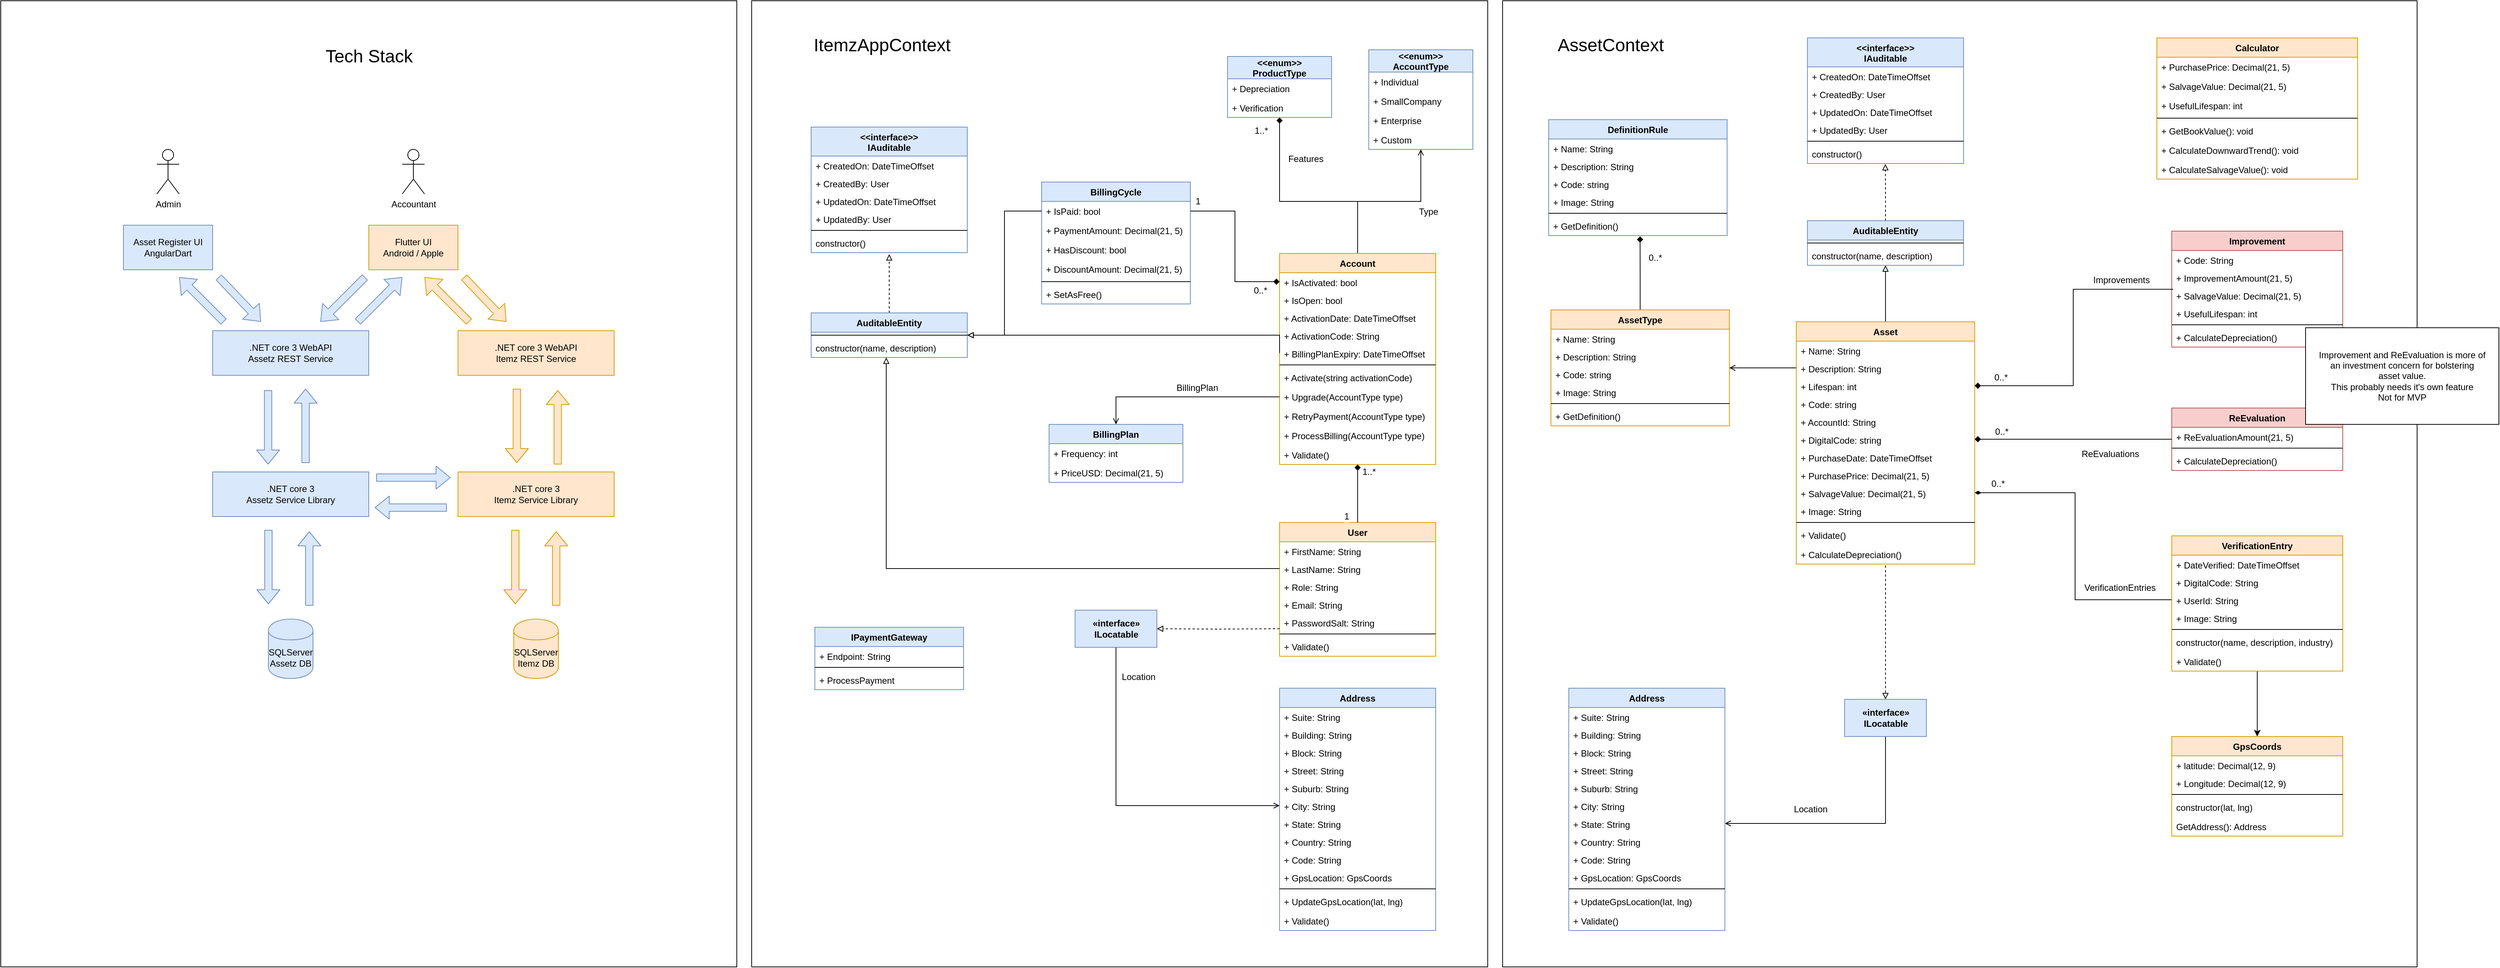 <mxfile version="12.8.1" type="google"><diagram id="C5RBs43oDa-KdzZeNtuy" name="Page-1"><mxGraphModel dx="4851" dy="2411" grid="1" gridSize="10" guides="1" tooltips="1" connect="1" arrows="1" fold="1" page="1" pageScale="1" pageWidth="827" pageHeight="1169" math="0" shadow="0"><root><mxCell id="WIyWlLk6GJQsqaUBKTNV-0"/><mxCell id="WIyWlLk6GJQsqaUBKTNV-1" parent="WIyWlLk6GJQsqaUBKTNV-0"/><mxCell id="uRl5D8lzi76-paFGTulw-157" value="" style="rounded=0;whiteSpace=wrap;html=1;" vertex="1" parent="WIyWlLk6GJQsqaUBKTNV-1"><mxGeometry x="-2050" y="-340" width="990" height="1300" as="geometry"/></mxCell><mxCell id="qTpDhxEHoiPyhHWS0ult-14" value="" style="rounded=0;whiteSpace=wrap;html=1;" parent="WIyWlLk6GJQsqaUBKTNV-1" vertex="1"><mxGeometry x="-1040" y="-340" width="990" height="1300" as="geometry"/></mxCell><mxCell id="qTpDhxEHoiPyhHWS0ult-4" value="" style="rounded=0;whiteSpace=wrap;html=1;" parent="WIyWlLk6GJQsqaUBKTNV-1" vertex="1"><mxGeometry x="-30" y="-340" width="1230" height="1300" as="geometry"/></mxCell><mxCell id="0dkYRv9ck47_HDkrl-nu-53" value="" style="edgeStyle=orthogonalEdgeStyle;rounded=0;orthogonalLoop=1;jettySize=auto;html=1;endArrow=block;endFill=0;entryX=0.5;entryY=0;entryDx=0;entryDy=0;dashed=1;" parent="WIyWlLk6GJQsqaUBKTNV-1" target="0dkYRv9ck47_HDkrl-nu-55" edge="1"><mxGeometry relative="1" as="geometry"><mxPoint x="438" y="460" as="targetPoint"/><Array as="points"><mxPoint x="485" y="430"/><mxPoint x="485" y="430"/></Array><mxPoint x="485" y="420" as="sourcePoint"/></mxGeometry></mxCell><mxCell id="0dkYRv9ck47_HDkrl-nu-86" style="edgeStyle=orthogonalEdgeStyle;rounded=0;orthogonalLoop=1;jettySize=auto;html=1;exitX=0.5;exitY=0;exitDx=0;exitDy=0;endArrow=block;endFill=0;entryX=0.5;entryY=1;entryDx=0;entryDy=0;" parent="WIyWlLk6GJQsqaUBKTNV-1" source="0dkYRv9ck47_HDkrl-nu-0" target="0dkYRv9ck47_HDkrl-nu-81" edge="1"><mxGeometry relative="1" as="geometry"><mxPoint x="570" y="140" as="targetPoint"/><Array as="points"><mxPoint x="485" y="30"/></Array></mxGeometry></mxCell><mxCell id="0dkYRv9ck47_HDkrl-nu-0" value="Asset" style="swimlane;fontStyle=1;align=center;verticalAlign=top;childLayout=stackLayout;horizontal=1;startSize=26;horizontalStack=0;resizeParent=1;resizeParentMax=0;resizeLast=0;collapsible=1;marginBottom=0;fillColor=#ffe6cc;strokeColor=#d79b00;" parent="WIyWlLk6GJQsqaUBKTNV-1" vertex="1"><mxGeometry x="365" y="92" width="240" height="326" as="geometry"/></mxCell><mxCell id="0dkYRv9ck47_HDkrl-nu-1" value="+ Name: String" style="text;strokeColor=none;fillColor=none;align=left;verticalAlign=top;spacingLeft=4;spacingRight=4;overflow=hidden;rotatable=0;points=[[0,0.5],[1,0.5]];portConstraint=eastwest;" parent="0dkYRv9ck47_HDkrl-nu-0" vertex="1"><mxGeometry y="26" width="240" height="24" as="geometry"/></mxCell><mxCell id="0dkYRv9ck47_HDkrl-nu-19" value="+ Description: String" style="text;strokeColor=none;fillColor=none;align=left;verticalAlign=top;spacingLeft=4;spacingRight=4;overflow=hidden;rotatable=0;points=[[0,0.5],[1,0.5]];portConstraint=eastwest;" parent="0dkYRv9ck47_HDkrl-nu-0" vertex="1"><mxGeometry y="50" width="240" height="24" as="geometry"/></mxCell><mxCell id="0dkYRv9ck47_HDkrl-nu-117" value="+ Lifespan: int" style="text;strokeColor=none;fillColor=none;align=left;verticalAlign=top;spacingLeft=4;spacingRight=4;overflow=hidden;rotatable=0;points=[[0,0.5],[1,0.5]];portConstraint=eastwest;" parent="0dkYRv9ck47_HDkrl-nu-0" vertex="1"><mxGeometry y="74" width="240" height="24" as="geometry"/></mxCell><mxCell id="uRl5D8lzi76-paFGTulw-32" value="+ Code: string" style="text;strokeColor=none;fillColor=none;align=left;verticalAlign=top;spacingLeft=4;spacingRight=4;overflow=hidden;rotatable=0;points=[[0,0.5],[1,0.5]];portConstraint=eastwest;" vertex="1" parent="0dkYRv9ck47_HDkrl-nu-0"><mxGeometry y="98" width="240" height="24" as="geometry"/></mxCell><mxCell id="uRl5D8lzi76-paFGTulw-79" value="+ AccountId: String" style="text;strokeColor=none;fillColor=none;align=left;verticalAlign=top;spacingLeft=4;spacingRight=4;overflow=hidden;rotatable=0;points=[[0,0.5],[1,0.5]];portConstraint=eastwest;" vertex="1" parent="0dkYRv9ck47_HDkrl-nu-0"><mxGeometry y="122" width="240" height="24" as="geometry"/></mxCell><mxCell id="uRl5D8lzi76-paFGTulw-33" value="+ DigitalCode: string" style="text;strokeColor=none;fillColor=none;align=left;verticalAlign=top;spacingLeft=4;spacingRight=4;overflow=hidden;rotatable=0;points=[[0,0.5],[1,0.5]];portConstraint=eastwest;" vertex="1" parent="0dkYRv9ck47_HDkrl-nu-0"><mxGeometry y="146" width="240" height="24" as="geometry"/></mxCell><mxCell id="uRl5D8lzi76-paFGTulw-37" value="+ PurchaseDate: DateTimeOffset" style="text;strokeColor=none;fillColor=none;align=left;verticalAlign=top;spacingLeft=4;spacingRight=4;overflow=hidden;rotatable=0;points=[[0,0.5],[1,0.5]];portConstraint=eastwest;" vertex="1" parent="0dkYRv9ck47_HDkrl-nu-0"><mxGeometry y="170" width="240" height="24" as="geometry"/></mxCell><mxCell id="uRl5D8lzi76-paFGTulw-38" value="+ PurchasePrice: Decimal(21, 5)" style="text;strokeColor=none;fillColor=none;align=left;verticalAlign=top;spacingLeft=4;spacingRight=4;overflow=hidden;rotatable=0;points=[[0,0.5],[1,0.5]];portConstraint=eastwest;" vertex="1" parent="0dkYRv9ck47_HDkrl-nu-0"><mxGeometry y="194" width="240" height="24" as="geometry"/></mxCell><mxCell id="uRl5D8lzi76-paFGTulw-39" value="+ SalvageValue: Decimal(21, 5)" style="text;strokeColor=none;fillColor=none;align=left;verticalAlign=top;spacingLeft=4;spacingRight=4;overflow=hidden;rotatable=0;points=[[0,0.5],[1,0.5]];portConstraint=eastwest;" vertex="1" parent="0dkYRv9ck47_HDkrl-nu-0"><mxGeometry y="218" width="240" height="24" as="geometry"/></mxCell><mxCell id="uRl5D8lzi76-paFGTulw-54" value="+ Image: String" style="text;strokeColor=none;fillColor=none;align=left;verticalAlign=top;spacingLeft=4;spacingRight=4;overflow=hidden;rotatable=0;points=[[0,0.5],[1,0.5]];portConstraint=eastwest;" vertex="1" parent="0dkYRv9ck47_HDkrl-nu-0"><mxGeometry y="242" width="240" height="24" as="geometry"/></mxCell><mxCell id="0dkYRv9ck47_HDkrl-nu-2" value="" style="line;strokeWidth=1;fillColor=none;align=left;verticalAlign=middle;spacingTop=-1;spacingLeft=3;spacingRight=3;rotatable=0;labelPosition=right;points=[];portConstraint=eastwest;" parent="0dkYRv9ck47_HDkrl-nu-0" vertex="1"><mxGeometry y="266" width="240" height="8" as="geometry"/></mxCell><mxCell id="qTpDhxEHoiPyhHWS0ult-28" value="+ Validate()" style="text;strokeColor=none;fillColor=none;align=left;verticalAlign=top;spacingLeft=4;spacingRight=4;overflow=hidden;rotatable=0;points=[[0,0.5],[1,0.5]];portConstraint=eastwest;" parent="0dkYRv9ck47_HDkrl-nu-0" vertex="1"><mxGeometry y="274" width="240" height="26" as="geometry"/></mxCell><mxCell id="uRl5D8lzi76-paFGTulw-98" value="+ CalculateDepreciation()" style="text;strokeColor=none;fillColor=none;align=left;verticalAlign=top;spacingLeft=4;spacingRight=4;overflow=hidden;rotatable=0;points=[[0,0.5],[1,0.5]];portConstraint=eastwest;" vertex="1" parent="0dkYRv9ck47_HDkrl-nu-0"><mxGeometry y="300" width="240" height="26" as="geometry"/></mxCell><mxCell id="0dkYRv9ck47_HDkrl-nu-24" value="Address" style="swimlane;fontStyle=1;align=center;verticalAlign=top;childLayout=stackLayout;horizontal=1;startSize=26;horizontalStack=0;resizeParent=1;resizeParentMax=0;resizeLast=0;collapsible=1;marginBottom=0;fillColor=#dae8fc;strokeColor=#6c8ebf;" parent="WIyWlLk6GJQsqaUBKTNV-1" vertex="1"><mxGeometry x="59" y="585" width="210" height="326" as="geometry"/></mxCell><mxCell id="0dkYRv9ck47_HDkrl-nu-25" value="+ Suite: String" style="text;strokeColor=none;fillColor=none;align=left;verticalAlign=top;spacingLeft=4;spacingRight=4;overflow=hidden;rotatable=0;points=[[0,0.5],[1,0.5]];portConstraint=eastwest;" parent="0dkYRv9ck47_HDkrl-nu-24" vertex="1"><mxGeometry y="26" width="210" height="24" as="geometry"/></mxCell><mxCell id="0dkYRv9ck47_HDkrl-nu-26" value="+ Building: String" style="text;strokeColor=none;fillColor=none;align=left;verticalAlign=top;spacingLeft=4;spacingRight=4;overflow=hidden;rotatable=0;points=[[0,0.5],[1,0.5]];portConstraint=eastwest;" parent="0dkYRv9ck47_HDkrl-nu-24" vertex="1"><mxGeometry y="50" width="210" height="24" as="geometry"/></mxCell><mxCell id="0dkYRv9ck47_HDkrl-nu-29" value="+ Block: String" style="text;strokeColor=none;fillColor=none;align=left;verticalAlign=top;spacingLeft=4;spacingRight=4;overflow=hidden;rotatable=0;points=[[0,0.5],[1,0.5]];portConstraint=eastwest;" parent="0dkYRv9ck47_HDkrl-nu-24" vertex="1"><mxGeometry y="74" width="210" height="24" as="geometry"/></mxCell><mxCell id="0dkYRv9ck47_HDkrl-nu-30" value="+ Street: String" style="text;strokeColor=none;fillColor=none;align=left;verticalAlign=top;spacingLeft=4;spacingRight=4;overflow=hidden;rotatable=0;points=[[0,0.5],[1,0.5]];portConstraint=eastwest;" parent="0dkYRv9ck47_HDkrl-nu-24" vertex="1"><mxGeometry y="98" width="210" height="24" as="geometry"/></mxCell><mxCell id="0dkYRv9ck47_HDkrl-nu-31" value="+ Suburb: String" style="text;strokeColor=none;fillColor=none;align=left;verticalAlign=top;spacingLeft=4;spacingRight=4;overflow=hidden;rotatable=0;points=[[0,0.5],[1,0.5]];portConstraint=eastwest;" parent="0dkYRv9ck47_HDkrl-nu-24" vertex="1"><mxGeometry y="122" width="210" height="24" as="geometry"/></mxCell><mxCell id="0dkYRv9ck47_HDkrl-nu-32" value="+ City: String" style="text;strokeColor=none;fillColor=none;align=left;verticalAlign=top;spacingLeft=4;spacingRight=4;overflow=hidden;rotatable=0;points=[[0,0.5],[1,0.5]];portConstraint=eastwest;" parent="0dkYRv9ck47_HDkrl-nu-24" vertex="1"><mxGeometry y="146" width="210" height="24" as="geometry"/></mxCell><mxCell id="0dkYRv9ck47_HDkrl-nu-33" value="+ State: String" style="text;strokeColor=none;fillColor=none;align=left;verticalAlign=top;spacingLeft=4;spacingRight=4;overflow=hidden;rotatable=0;points=[[0,0.5],[1,0.5]];portConstraint=eastwest;" parent="0dkYRv9ck47_HDkrl-nu-24" vertex="1"><mxGeometry y="170" width="210" height="24" as="geometry"/></mxCell><mxCell id="0dkYRv9ck47_HDkrl-nu-34" value="+ Country: String" style="text;strokeColor=none;fillColor=none;align=left;verticalAlign=top;spacingLeft=4;spacingRight=4;overflow=hidden;rotatable=0;points=[[0,0.5],[1,0.5]];portConstraint=eastwest;" parent="0dkYRv9ck47_HDkrl-nu-24" vertex="1"><mxGeometry y="194" width="210" height="24" as="geometry"/></mxCell><mxCell id="0dkYRv9ck47_HDkrl-nu-35" value="+ Code: String" style="text;strokeColor=none;fillColor=none;align=left;verticalAlign=top;spacingLeft=4;spacingRight=4;overflow=hidden;rotatable=0;points=[[0,0.5],[1,0.5]];portConstraint=eastwest;" parent="0dkYRv9ck47_HDkrl-nu-24" vertex="1"><mxGeometry y="218" width="210" height="24" as="geometry"/></mxCell><mxCell id="0dkYRv9ck47_HDkrl-nu-43" value="+ GpsLocation: GpsCoords" style="text;strokeColor=none;fillColor=none;align=left;verticalAlign=top;spacingLeft=4;spacingRight=4;overflow=hidden;rotatable=0;points=[[0,0.5],[1,0.5]];portConstraint=eastwest;" parent="0dkYRv9ck47_HDkrl-nu-24" vertex="1"><mxGeometry y="242" width="210" height="24" as="geometry"/></mxCell><mxCell id="0dkYRv9ck47_HDkrl-nu-27" value="" style="line;strokeWidth=1;fillColor=none;align=left;verticalAlign=middle;spacingTop=-1;spacingLeft=3;spacingRight=3;rotatable=0;labelPosition=right;points=[];portConstraint=eastwest;" parent="0dkYRv9ck47_HDkrl-nu-24" vertex="1"><mxGeometry y="266" width="210" height="8" as="geometry"/></mxCell><mxCell id="0dkYRv9ck47_HDkrl-nu-28" value="+ UpdateGpsLocation(lat, lng)" style="text;strokeColor=none;fillColor=none;align=left;verticalAlign=top;spacingLeft=4;spacingRight=4;overflow=hidden;rotatable=0;points=[[0,0.5],[1,0.5]];portConstraint=eastwest;" parent="0dkYRv9ck47_HDkrl-nu-24" vertex="1"><mxGeometry y="274" width="210" height="26" as="geometry"/></mxCell><mxCell id="qTpDhxEHoiPyhHWS0ult-26" value="+ Validate()" style="text;strokeColor=none;fillColor=none;align=left;verticalAlign=top;spacingLeft=4;spacingRight=4;overflow=hidden;rotatable=0;points=[[0,0.5],[1,0.5]];portConstraint=eastwest;" parent="0dkYRv9ck47_HDkrl-nu-24" vertex="1"><mxGeometry y="300" width="210" height="26" as="geometry"/></mxCell><mxCell id="0dkYRv9ck47_HDkrl-nu-56" style="edgeStyle=orthogonalEdgeStyle;rounded=0;orthogonalLoop=1;jettySize=auto;html=1;exitX=0.5;exitY=1;exitDx=0;exitDy=0;entryX=1;entryY=0.5;entryDx=0;entryDy=0;endArrow=open;endFill=0;" parent="WIyWlLk6GJQsqaUBKTNV-1" source="0dkYRv9ck47_HDkrl-nu-55" target="0dkYRv9ck47_HDkrl-nu-33" edge="1"><mxGeometry relative="1" as="geometry"><Array as="points"><mxPoint x="485" y="767"/></Array></mxGeometry></mxCell><mxCell id="0dkYRv9ck47_HDkrl-nu-55" value="&lt;b&gt;«interface»&lt;br&gt;ILocatable&lt;/b&gt;" style="html=1;fillColor=#dae8fc;strokeColor=#6c8ebf;" parent="WIyWlLk6GJQsqaUBKTNV-1" vertex="1"><mxGeometry x="430" y="600" width="110" height="50" as="geometry"/></mxCell><mxCell id="0dkYRv9ck47_HDkrl-nu-66" value="Location" style="text;html=1;align=center;verticalAlign=middle;resizable=0;points=[];autosize=1;" parent="WIyWlLk6GJQsqaUBKTNV-1" vertex="1"><mxGeometry x="354" y="738" width="60" height="20" as="geometry"/></mxCell><mxCell id="0dkYRv9ck47_HDkrl-nu-71" value="&lt;&lt;interface&gt;&gt;&#10;IAuditable" style="swimlane;fontStyle=1;align=center;verticalAlign=top;childLayout=stackLayout;horizontal=1;startSize=39;horizontalStack=0;resizeParent=1;resizeParentMax=0;resizeLast=0;collapsible=1;marginBottom=0;fillColor=#dae8fc;strokeColor=#6c8ebf;" parent="WIyWlLk6GJQsqaUBKTNV-1" vertex="1"><mxGeometry x="380" y="-290" width="210" height="169" as="geometry"/></mxCell><mxCell id="0dkYRv9ck47_HDkrl-nu-72" value="+ CreatedOn: DateTimeOffset" style="text;strokeColor=none;fillColor=none;align=left;verticalAlign=top;spacingLeft=4;spacingRight=4;overflow=hidden;rotatable=0;points=[[0,0.5],[1,0.5]];portConstraint=eastwest;" parent="0dkYRv9ck47_HDkrl-nu-71" vertex="1"><mxGeometry y="39" width="210" height="24" as="geometry"/></mxCell><mxCell id="0dkYRv9ck47_HDkrl-nu-73" value="+ CreatedBy: User" style="text;strokeColor=none;fillColor=none;align=left;verticalAlign=top;spacingLeft=4;spacingRight=4;overflow=hidden;rotatable=0;points=[[0,0.5],[1,0.5]];portConstraint=eastwest;" parent="0dkYRv9ck47_HDkrl-nu-71" vertex="1"><mxGeometry y="63" width="210" height="24" as="geometry"/></mxCell><mxCell id="0dkYRv9ck47_HDkrl-nu-74" value="+ UpdatedOn: DateTimeOffset" style="text;strokeColor=none;fillColor=none;align=left;verticalAlign=top;spacingLeft=4;spacingRight=4;overflow=hidden;rotatable=0;points=[[0,0.5],[1,0.5]];portConstraint=eastwest;" parent="0dkYRv9ck47_HDkrl-nu-71" vertex="1"><mxGeometry y="87" width="210" height="24" as="geometry"/></mxCell><mxCell id="0dkYRv9ck47_HDkrl-nu-75" value="+ UpdatedBy: User" style="text;strokeColor=none;fillColor=none;align=left;verticalAlign=top;spacingLeft=4;spacingRight=4;overflow=hidden;rotatable=0;points=[[0,0.5],[1,0.5]];portConstraint=eastwest;" parent="0dkYRv9ck47_HDkrl-nu-71" vertex="1"><mxGeometry y="111" width="210" height="24" as="geometry"/></mxCell><mxCell id="0dkYRv9ck47_HDkrl-nu-77" value="" style="line;strokeWidth=1;fillColor=none;align=left;verticalAlign=middle;spacingTop=-1;spacingLeft=3;spacingRight=3;rotatable=0;labelPosition=right;points=[];portConstraint=eastwest;" parent="0dkYRv9ck47_HDkrl-nu-71" vertex="1"><mxGeometry y="135" width="210" height="8" as="geometry"/></mxCell><mxCell id="0dkYRv9ck47_HDkrl-nu-78" value="constructor()" style="text;strokeColor=none;fillColor=none;align=left;verticalAlign=top;spacingLeft=4;spacingRight=4;overflow=hidden;rotatable=0;points=[[0,0.5],[1,0.5]];portConstraint=eastwest;" parent="0dkYRv9ck47_HDkrl-nu-71" vertex="1"><mxGeometry y="143" width="210" height="26" as="geometry"/></mxCell><mxCell id="0dkYRv9ck47_HDkrl-nu-88" style="edgeStyle=orthogonalEdgeStyle;rounded=0;orthogonalLoop=1;jettySize=auto;html=1;exitX=0.5;exitY=0;exitDx=0;exitDy=0;endArrow=block;endFill=0;dashed=1;entryX=0.499;entryY=1.027;entryDx=0;entryDy=0;entryPerimeter=0;" parent="WIyWlLk6GJQsqaUBKTNV-1" source="0dkYRv9ck47_HDkrl-nu-81" edge="1" target="0dkYRv9ck47_HDkrl-nu-78"><mxGeometry relative="1" as="geometry"><mxPoint x="615" y="-119" as="targetPoint"/></mxGeometry></mxCell><mxCell id="0dkYRv9ck47_HDkrl-nu-81" value="AuditableEntity" style="swimlane;fontStyle=1;align=center;verticalAlign=top;childLayout=stackLayout;horizontal=1;startSize=26;horizontalStack=0;resizeParent=1;resizeParentMax=0;resizeLast=0;collapsible=1;marginBottom=0;fillColor=#dae8fc;strokeColor=#6c8ebf;" parent="WIyWlLk6GJQsqaUBKTNV-1" vertex="1"><mxGeometry x="380" y="-44" width="210" height="60" as="geometry"/></mxCell><mxCell id="0dkYRv9ck47_HDkrl-nu-84" value="" style="line;strokeWidth=1;fillColor=none;align=left;verticalAlign=middle;spacingTop=-1;spacingLeft=3;spacingRight=3;rotatable=0;labelPosition=right;points=[];portConstraint=eastwest;" parent="0dkYRv9ck47_HDkrl-nu-81" vertex="1"><mxGeometry y="26" width="210" height="8" as="geometry"/></mxCell><mxCell id="0dkYRv9ck47_HDkrl-nu-85" value="constructor(name, description)" style="text;strokeColor=none;fillColor=none;align=left;verticalAlign=top;spacingLeft=4;spacingRight=4;overflow=hidden;rotatable=0;points=[[0,0.5],[1,0.5]];portConstraint=eastwest;" parent="0dkYRv9ck47_HDkrl-nu-81" vertex="1"><mxGeometry y="34" width="210" height="26" as="geometry"/></mxCell><mxCell id="qTpDhxEHoiPyhHWS0ult-5" value="AssetContext" style="text;html=1;align=center;verticalAlign=middle;resizable=0;points=[];autosize=1;strokeWidth=1;fontSize=24;" parent="WIyWlLk6GJQsqaUBKTNV-1" vertex="1"><mxGeometry x="35" y="-295" width="160" height="30" as="geometry"/></mxCell><mxCell id="qTpDhxEHoiPyhHWS0ult-6" value="User" style="swimlane;fontStyle=1;align=center;verticalAlign=top;childLayout=stackLayout;horizontal=1;startSize=26;horizontalStack=0;resizeParent=1;resizeParentMax=0;resizeLast=0;collapsible=1;marginBottom=0;fillColor=#ffe6cc;strokeColor=#d79b00;" parent="WIyWlLk6GJQsqaUBKTNV-1" vertex="1"><mxGeometry x="-330" y="362" width="210" height="180" as="geometry"/></mxCell><mxCell id="qTpDhxEHoiPyhHWS0ult-7" value="+ FirstName: String" style="text;strokeColor=none;fillColor=none;align=left;verticalAlign=top;spacingLeft=4;spacingRight=4;overflow=hidden;rotatable=0;points=[[0,0.5],[1,0.5]];portConstraint=eastwest;" parent="qTpDhxEHoiPyhHWS0ult-6" vertex="1"><mxGeometry y="26" width="210" height="24" as="geometry"/></mxCell><mxCell id="qTpDhxEHoiPyhHWS0ult-8" value="+ LastName: String" style="text;strokeColor=none;fillColor=none;align=left;verticalAlign=top;spacingLeft=4;spacingRight=4;overflow=hidden;rotatable=0;points=[[0,0.5],[1,0.5]];portConstraint=eastwest;" parent="qTpDhxEHoiPyhHWS0ult-6" vertex="1"><mxGeometry y="50" width="210" height="24" as="geometry"/></mxCell><mxCell id="uRl5D8lzi76-paFGTulw-36" value="+ Role: String" style="text;strokeColor=none;fillColor=none;align=left;verticalAlign=top;spacingLeft=4;spacingRight=4;overflow=hidden;rotatable=0;points=[[0,0.5],[1,0.5]];portConstraint=eastwest;" vertex="1" parent="qTpDhxEHoiPyhHWS0ult-6"><mxGeometry y="74" width="210" height="24" as="geometry"/></mxCell><mxCell id="uRl5D8lzi76-paFGTulw-35" value="+ Email: String" style="text;strokeColor=none;fillColor=none;align=left;verticalAlign=top;spacingLeft=4;spacingRight=4;overflow=hidden;rotatable=0;points=[[0,0.5],[1,0.5]];portConstraint=eastwest;" vertex="1" parent="qTpDhxEHoiPyhHWS0ult-6"><mxGeometry y="98" width="210" height="24" as="geometry"/></mxCell><mxCell id="qTpDhxEHoiPyhHWS0ult-11" value="+ PasswordSalt: String" style="text;strokeColor=none;fillColor=none;align=left;verticalAlign=top;spacingLeft=4;spacingRight=4;overflow=hidden;rotatable=0;points=[[0,0.5],[1,0.5]];portConstraint=eastwest;" parent="qTpDhxEHoiPyhHWS0ult-6" vertex="1"><mxGeometry y="122" width="210" height="24" as="geometry"/></mxCell><mxCell id="qTpDhxEHoiPyhHWS0ult-12" value="" style="line;strokeWidth=1;fillColor=none;align=left;verticalAlign=middle;spacingTop=-1;spacingLeft=3;spacingRight=3;rotatable=0;labelPosition=right;points=[];portConstraint=eastwest;" parent="qTpDhxEHoiPyhHWS0ult-6" vertex="1"><mxGeometry y="146" width="210" height="8" as="geometry"/></mxCell><mxCell id="qTpDhxEHoiPyhHWS0ult-30" value="+ Validate()" style="text;strokeColor=none;fillColor=none;align=left;verticalAlign=top;spacingLeft=4;spacingRight=4;overflow=hidden;rotatable=0;points=[[0,0.5],[1,0.5]];portConstraint=eastwest;" parent="qTpDhxEHoiPyhHWS0ult-6" vertex="1"><mxGeometry y="154" width="210" height="26" as="geometry"/></mxCell><mxCell id="qTpDhxEHoiPyhHWS0ult-15" value="ItemzAppContext" style="text;html=1;align=center;verticalAlign=middle;resizable=0;points=[];autosize=1;strokeWidth=1;fontSize=24;" parent="WIyWlLk6GJQsqaUBKTNV-1" vertex="1"><mxGeometry x="-965" y="-295" width="200" height="30" as="geometry"/></mxCell><mxCell id="qTpDhxEHoiPyhHWS0ult-69" value="" style="edgeStyle=orthogonalEdgeStyle;rounded=0;orthogonalLoop=1;jettySize=auto;html=1;fontSize=12;entryX=0.5;entryY=0;entryDx=0;entryDy=0;endArrow=none;endFill=0;startArrow=diamond;startFill=1;" parent="WIyWlLk6GJQsqaUBKTNV-1" source="qTpDhxEHoiPyhHWS0ult-32" target="qTpDhxEHoiPyhHWS0ult-6" edge="1"><mxGeometry relative="1" as="geometry"><mxPoint x="-225" y="306" as="targetPoint"/></mxGeometry></mxCell><mxCell id="qTpDhxEHoiPyhHWS0ult-70" value="1..*" style="text;html=1;align=center;verticalAlign=middle;resizable=0;points=[];labelBackgroundColor=#ffffff;fontSize=12;" parent="qTpDhxEHoiPyhHWS0ult-69" vertex="1" connectable="0"><mxGeometry x="-0.687" relative="1" as="geometry"><mxPoint x="15" y="-2.18" as="offset"/></mxGeometry></mxCell><mxCell id="qTpDhxEHoiPyhHWS0ult-71" value="1" style="text;html=1;align=center;verticalAlign=middle;resizable=0;points=[];labelBackgroundColor=#ffffff;fontSize=12;" parent="qTpDhxEHoiPyhHWS0ult-69" vertex="1" connectable="0"><mxGeometry x="0.777" y="-1" relative="1" as="geometry"><mxPoint x="-14" as="offset"/></mxGeometry></mxCell><mxCell id="qTpDhxEHoiPyhHWS0ult-82" style="edgeStyle=orthogonalEdgeStyle;rounded=0;orthogonalLoop=1;jettySize=auto;html=1;exitX=0.5;exitY=0;exitDx=0;exitDy=0;entryX=0.5;entryY=1;entryDx=0;entryDy=0;startArrow=none;startFill=0;endArrow=open;endFill=0;fontSize=12;" parent="WIyWlLk6GJQsqaUBKTNV-1" source="qTpDhxEHoiPyhHWS0ult-32" target="qTpDhxEHoiPyhHWS0ult-72" edge="1"><mxGeometry relative="1" as="geometry"/></mxCell><mxCell id="qTpDhxEHoiPyhHWS0ult-83" value="Type" style="text;html=1;align=center;verticalAlign=middle;resizable=0;points=[];labelBackgroundColor=#ffffff;fontSize=12;" parent="qTpDhxEHoiPyhHWS0ult-82" vertex="1" connectable="0"><mxGeometry x="0.253" y="-1" relative="1" as="geometry"><mxPoint x="24" y="12.94" as="offset"/></mxGeometry></mxCell><mxCell id="uRl5D8lzi76-paFGTulw-87" style="edgeStyle=orthogonalEdgeStyle;rounded=0;orthogonalLoop=1;jettySize=auto;html=1;exitX=0.5;exitY=0;exitDx=0;exitDy=0;entryX=0.5;entryY=1;entryDx=0;entryDy=0;startArrow=none;startFill=0;endArrow=diamond;endFill=1;" edge="1" parent="WIyWlLk6GJQsqaUBKTNV-1" source="qTpDhxEHoiPyhHWS0ult-32" target="uRl5D8lzi76-paFGTulw-82"><mxGeometry relative="1" as="geometry"><Array as="points"><mxPoint x="-225" y="-70"/><mxPoint x="-330" y="-70"/></Array></mxGeometry></mxCell><mxCell id="uRl5D8lzi76-paFGTulw-88" value="Features" style="text;html=1;align=center;verticalAlign=middle;resizable=0;points=[];labelBackgroundColor=#ffffff;" vertex="1" connectable="0" parent="uRl5D8lzi76-paFGTulw-87"><mxGeometry x="0.875" y="2" relative="1" as="geometry"><mxPoint x="36.99" y="37.82" as="offset"/></mxGeometry></mxCell><mxCell id="uRl5D8lzi76-paFGTulw-89" value="1..*" style="text;html=1;align=center;verticalAlign=middle;resizable=0;points=[];labelBackgroundColor=#ffffff;" vertex="1" connectable="0" parent="uRl5D8lzi76-paFGTulw-87"><mxGeometry x="0.875" y="-2" relative="1" as="geometry"><mxPoint x="-27.01" as="offset"/></mxGeometry></mxCell><mxCell id="qTpDhxEHoiPyhHWS0ult-32" value="Account" style="swimlane;fontStyle=1;align=center;verticalAlign=top;childLayout=stackLayout;horizontal=1;startSize=26;horizontalStack=0;resizeParent=1;resizeParentMax=0;resizeLast=0;collapsible=1;marginBottom=0;fillColor=#ffe6cc;strokeColor=#d79b00;" parent="WIyWlLk6GJQsqaUBKTNV-1" vertex="1"><mxGeometry x="-330" width="210" height="284" as="geometry"/></mxCell><mxCell id="qTpDhxEHoiPyhHWS0ult-33" value="+ IsActivated: bool" style="text;strokeColor=none;fillColor=none;align=left;verticalAlign=top;spacingLeft=4;spacingRight=4;overflow=hidden;rotatable=0;points=[[0,0.5],[1,0.5]];portConstraint=eastwest;" parent="qTpDhxEHoiPyhHWS0ult-32" vertex="1"><mxGeometry y="26" width="210" height="24" as="geometry"/></mxCell><mxCell id="qTpDhxEHoiPyhHWS0ult-34" value="+ IsOpen: bool" style="text;strokeColor=none;fillColor=none;align=left;verticalAlign=top;spacingLeft=4;spacingRight=4;overflow=hidden;rotatable=0;points=[[0,0.5],[1,0.5]];portConstraint=eastwest;" parent="qTpDhxEHoiPyhHWS0ult-32" vertex="1"><mxGeometry y="50" width="210" height="24" as="geometry"/></mxCell><mxCell id="qTpDhxEHoiPyhHWS0ult-35" value="+ ActivationDate: DateTimeOffset" style="text;strokeColor=none;fillColor=none;align=left;verticalAlign=top;spacingLeft=4;spacingRight=4;overflow=hidden;rotatable=0;points=[[0,0.5],[1,0.5]];portConstraint=eastwest;" parent="qTpDhxEHoiPyhHWS0ult-32" vertex="1"><mxGeometry y="74" width="210" height="24" as="geometry"/></mxCell><mxCell id="uRl5D8lzi76-paFGTulw-34" value="+ ActivationCode: String" style="text;strokeColor=none;fillColor=none;align=left;verticalAlign=top;spacingLeft=4;spacingRight=4;overflow=hidden;rotatable=0;points=[[0,0.5],[1,0.5]];portConstraint=eastwest;" vertex="1" parent="qTpDhxEHoiPyhHWS0ult-32"><mxGeometry y="98" width="210" height="24" as="geometry"/></mxCell><mxCell id="qTpDhxEHoiPyhHWS0ult-98" value="+ BillingPlanExpiry: DateTimeOffset" style="text;strokeColor=none;fillColor=none;align=left;verticalAlign=top;spacingLeft=4;spacingRight=4;overflow=hidden;rotatable=0;points=[[0,0.5],[1,0.5]];portConstraint=eastwest;" parent="qTpDhxEHoiPyhHWS0ult-32" vertex="1"><mxGeometry y="122" width="210" height="24" as="geometry"/></mxCell><mxCell id="qTpDhxEHoiPyhHWS0ult-38" value="" style="line;strokeWidth=1;fillColor=none;align=left;verticalAlign=middle;spacingTop=-1;spacingLeft=3;spacingRight=3;rotatable=0;labelPosition=right;points=[];portConstraint=eastwest;" parent="qTpDhxEHoiPyhHWS0ult-32" vertex="1"><mxGeometry y="146" width="210" height="8" as="geometry"/></mxCell><mxCell id="qTpDhxEHoiPyhHWS0ult-39" value="+ Activate(string activationCode)" style="text;strokeColor=none;fillColor=none;align=left;verticalAlign=top;spacingLeft=4;spacingRight=4;overflow=hidden;rotatable=0;points=[[0,0.5],[1,0.5]];portConstraint=eastwest;" parent="qTpDhxEHoiPyhHWS0ult-32" vertex="1"><mxGeometry y="154" width="210" height="26" as="geometry"/></mxCell><mxCell id="qTpDhxEHoiPyhHWS0ult-85" value="+ Upgrade(AccountType type)" style="text;strokeColor=none;fillColor=none;align=left;verticalAlign=top;spacingLeft=4;spacingRight=4;overflow=hidden;rotatable=0;points=[[0,0.5],[1,0.5]];portConstraint=eastwest;" parent="qTpDhxEHoiPyhHWS0ult-32" vertex="1"><mxGeometry y="180" width="210" height="26" as="geometry"/></mxCell><mxCell id="qTpDhxEHoiPyhHWS0ult-132" value="+ RetryPayment(AccountType type)" style="text;strokeColor=none;fillColor=none;align=left;verticalAlign=top;spacingLeft=4;spacingRight=4;overflow=hidden;rotatable=0;points=[[0,0.5],[1,0.5]];portConstraint=eastwest;" parent="qTpDhxEHoiPyhHWS0ult-32" vertex="1"><mxGeometry y="206" width="210" height="26" as="geometry"/></mxCell><mxCell id="qTpDhxEHoiPyhHWS0ult-133" value="+ ProcessBilling(AccountType type)" style="text;strokeColor=none;fillColor=none;align=left;verticalAlign=top;spacingLeft=4;spacingRight=4;overflow=hidden;rotatable=0;points=[[0,0.5],[1,0.5]];portConstraint=eastwest;" parent="qTpDhxEHoiPyhHWS0ult-32" vertex="1"><mxGeometry y="232" width="210" height="26" as="geometry"/></mxCell><mxCell id="qTpDhxEHoiPyhHWS0ult-40" value="+ Validate()" style="text;strokeColor=none;fillColor=none;align=left;verticalAlign=top;spacingLeft=4;spacingRight=4;overflow=hidden;rotatable=0;points=[[0,0.5],[1,0.5]];portConstraint=eastwest;" parent="qTpDhxEHoiPyhHWS0ult-32" vertex="1"><mxGeometry y="258" width="210" height="26" as="geometry"/></mxCell><mxCell id="qTpDhxEHoiPyhHWS0ult-41" value="Address" style="swimlane;fontStyle=1;align=center;verticalAlign=top;childLayout=stackLayout;horizontal=1;startSize=26;horizontalStack=0;resizeParent=1;resizeParentMax=0;resizeLast=0;collapsible=1;marginBottom=0;fillColor=#dae8fc;strokeColor=#6c8ebf;" parent="WIyWlLk6GJQsqaUBKTNV-1" vertex="1"><mxGeometry x="-330" y="585" width="210" height="326" as="geometry"/></mxCell><mxCell id="qTpDhxEHoiPyhHWS0ult-42" value="+ Suite: String" style="text;strokeColor=none;fillColor=none;align=left;verticalAlign=top;spacingLeft=4;spacingRight=4;overflow=hidden;rotatable=0;points=[[0,0.5],[1,0.5]];portConstraint=eastwest;" parent="qTpDhxEHoiPyhHWS0ult-41" vertex="1"><mxGeometry y="26" width="210" height="24" as="geometry"/></mxCell><mxCell id="qTpDhxEHoiPyhHWS0ult-43" value="+ Building: String" style="text;strokeColor=none;fillColor=none;align=left;verticalAlign=top;spacingLeft=4;spacingRight=4;overflow=hidden;rotatable=0;points=[[0,0.5],[1,0.5]];portConstraint=eastwest;" parent="qTpDhxEHoiPyhHWS0ult-41" vertex="1"><mxGeometry y="50" width="210" height="24" as="geometry"/></mxCell><mxCell id="qTpDhxEHoiPyhHWS0ult-44" value="+ Block: String" style="text;strokeColor=none;fillColor=none;align=left;verticalAlign=top;spacingLeft=4;spacingRight=4;overflow=hidden;rotatable=0;points=[[0,0.5],[1,0.5]];portConstraint=eastwest;" parent="qTpDhxEHoiPyhHWS0ult-41" vertex="1"><mxGeometry y="74" width="210" height="24" as="geometry"/></mxCell><mxCell id="qTpDhxEHoiPyhHWS0ult-45" value="+ Street: String" style="text;strokeColor=none;fillColor=none;align=left;verticalAlign=top;spacingLeft=4;spacingRight=4;overflow=hidden;rotatable=0;points=[[0,0.5],[1,0.5]];portConstraint=eastwest;" parent="qTpDhxEHoiPyhHWS0ult-41" vertex="1"><mxGeometry y="98" width="210" height="24" as="geometry"/></mxCell><mxCell id="qTpDhxEHoiPyhHWS0ult-46" value="+ Suburb: String" style="text;strokeColor=none;fillColor=none;align=left;verticalAlign=top;spacingLeft=4;spacingRight=4;overflow=hidden;rotatable=0;points=[[0,0.5],[1,0.5]];portConstraint=eastwest;" parent="qTpDhxEHoiPyhHWS0ult-41" vertex="1"><mxGeometry y="122" width="210" height="24" as="geometry"/></mxCell><mxCell id="qTpDhxEHoiPyhHWS0ult-47" value="+ City: String" style="text;strokeColor=none;fillColor=none;align=left;verticalAlign=top;spacingLeft=4;spacingRight=4;overflow=hidden;rotatable=0;points=[[0,0.5],[1,0.5]];portConstraint=eastwest;" parent="qTpDhxEHoiPyhHWS0ult-41" vertex="1"><mxGeometry y="146" width="210" height="24" as="geometry"/></mxCell><mxCell id="qTpDhxEHoiPyhHWS0ult-48" value="+ State: String" style="text;strokeColor=none;fillColor=none;align=left;verticalAlign=top;spacingLeft=4;spacingRight=4;overflow=hidden;rotatable=0;points=[[0,0.5],[1,0.5]];portConstraint=eastwest;" parent="qTpDhxEHoiPyhHWS0ult-41" vertex="1"><mxGeometry y="170" width="210" height="24" as="geometry"/></mxCell><mxCell id="qTpDhxEHoiPyhHWS0ult-49" value="+ Country: String" style="text;strokeColor=none;fillColor=none;align=left;verticalAlign=top;spacingLeft=4;spacingRight=4;overflow=hidden;rotatable=0;points=[[0,0.5],[1,0.5]];portConstraint=eastwest;" parent="qTpDhxEHoiPyhHWS0ult-41" vertex="1"><mxGeometry y="194" width="210" height="24" as="geometry"/></mxCell><mxCell id="qTpDhxEHoiPyhHWS0ult-50" value="+ Code: String" style="text;strokeColor=none;fillColor=none;align=left;verticalAlign=top;spacingLeft=4;spacingRight=4;overflow=hidden;rotatable=0;points=[[0,0.5],[1,0.5]];portConstraint=eastwest;" parent="qTpDhxEHoiPyhHWS0ult-41" vertex="1"><mxGeometry y="218" width="210" height="24" as="geometry"/></mxCell><mxCell id="qTpDhxEHoiPyhHWS0ult-51" value="+ GpsLocation: GpsCoords" style="text;strokeColor=none;fillColor=none;align=left;verticalAlign=top;spacingLeft=4;spacingRight=4;overflow=hidden;rotatable=0;points=[[0,0.5],[1,0.5]];portConstraint=eastwest;" parent="qTpDhxEHoiPyhHWS0ult-41" vertex="1"><mxGeometry y="242" width="210" height="24" as="geometry"/></mxCell><mxCell id="qTpDhxEHoiPyhHWS0ult-53" value="" style="line;strokeWidth=1;fillColor=none;align=left;verticalAlign=middle;spacingTop=-1;spacingLeft=3;spacingRight=3;rotatable=0;labelPosition=right;points=[];portConstraint=eastwest;" parent="qTpDhxEHoiPyhHWS0ult-41" vertex="1"><mxGeometry y="266" width="210" height="8" as="geometry"/></mxCell><mxCell id="qTpDhxEHoiPyhHWS0ult-54" value="+ UpdateGpsLocation(lat, lng)" style="text;strokeColor=none;fillColor=none;align=left;verticalAlign=top;spacingLeft=4;spacingRight=4;overflow=hidden;rotatable=0;points=[[0,0.5],[1,0.5]];portConstraint=eastwest;" parent="qTpDhxEHoiPyhHWS0ult-41" vertex="1"><mxGeometry y="274" width="210" height="26" as="geometry"/></mxCell><mxCell id="qTpDhxEHoiPyhHWS0ult-55" value="+ Validate()" style="text;strokeColor=none;fillColor=none;align=left;verticalAlign=top;spacingLeft=4;spacingRight=4;overflow=hidden;rotatable=0;points=[[0,0.5],[1,0.5]];portConstraint=eastwest;" parent="qTpDhxEHoiPyhHWS0ult-41" vertex="1"><mxGeometry y="300" width="210" height="26" as="geometry"/></mxCell><mxCell id="qTpDhxEHoiPyhHWS0ult-87" style="edgeStyle=orthogonalEdgeStyle;rounded=0;orthogonalLoop=1;jettySize=auto;html=1;exitX=0.5;exitY=1;exitDx=0;exitDy=0;entryX=0;entryY=0.5;entryDx=0;entryDy=0;startArrow=none;startFill=0;endArrow=open;endFill=0;fontSize=12;" parent="WIyWlLk6GJQsqaUBKTNV-1" source="qTpDhxEHoiPyhHWS0ult-57" target="qTpDhxEHoiPyhHWS0ult-47" edge="1"><mxGeometry relative="1" as="geometry"/></mxCell><mxCell id="qTpDhxEHoiPyhHWS0ult-88" value="Location" style="text;html=1;align=center;verticalAlign=middle;resizable=0;points=[];labelBackgroundColor=#ffffff;fontSize=12;" parent="qTpDhxEHoiPyhHWS0ult-87" vertex="1" connectable="0"><mxGeometry x="-0.669" y="-2" relative="1" as="geometry"><mxPoint x="32" y="-32" as="offset"/></mxGeometry></mxCell><mxCell id="qTpDhxEHoiPyhHWS0ult-57" value="«interface»&lt;br&gt;&lt;span&gt;ILocatable&lt;/span&gt;" style="html=1;fontStyle=1;fillColor=#dae8fc;strokeColor=#6c8ebf;" parent="WIyWlLk6GJQsqaUBKTNV-1" vertex="1"><mxGeometry x="-605" y="480" width="110" height="50" as="geometry"/></mxCell><mxCell id="qTpDhxEHoiPyhHWS0ult-59" style="edgeStyle=orthogonalEdgeStyle;rounded=0;orthogonalLoop=1;jettySize=auto;html=1;entryX=1;entryY=0.5;entryDx=0;entryDy=0;fontSize=12;dashed=1;endArrow=block;endFill=0;exitX=0;exitY=0.5;exitDx=0;exitDy=0;" parent="WIyWlLk6GJQsqaUBKTNV-1" target="qTpDhxEHoiPyhHWS0ult-57" edge="1"><mxGeometry relative="1" as="geometry"><mxPoint x="-330" y="505" as="sourcePoint"/></mxGeometry></mxCell><mxCell id="qTpDhxEHoiPyhHWS0ult-72" value="&lt;&lt;enum&gt;&gt;&#10;AccountType" style="swimlane;fontStyle=1;childLayout=stackLayout;horizontal=1;startSize=30;fillColor=#dae8fc;horizontalStack=0;resizeParent=1;resizeParentMax=0;resizeLast=0;collapsible=1;marginBottom=0;strokeWidth=1;fontSize=12;strokeColor=#6c8ebf;" parent="WIyWlLk6GJQsqaUBKTNV-1" vertex="1"><mxGeometry x="-210" y="-274" width="140" height="134" as="geometry"/></mxCell><mxCell id="qTpDhxEHoiPyhHWS0ult-73" value="+ Individual" style="text;strokeColor=none;fillColor=none;align=left;verticalAlign=top;spacingLeft=4;spacingRight=4;overflow=hidden;rotatable=0;points=[[0,0.5],[1,0.5]];portConstraint=eastwest;" parent="qTpDhxEHoiPyhHWS0ult-72" vertex="1"><mxGeometry y="30" width="140" height="26" as="geometry"/></mxCell><mxCell id="qTpDhxEHoiPyhHWS0ult-74" value="+ SmallCompany" style="text;strokeColor=none;fillColor=none;align=left;verticalAlign=top;spacingLeft=4;spacingRight=4;overflow=hidden;rotatable=0;points=[[0,0.5],[1,0.5]];portConstraint=eastwest;" parent="qTpDhxEHoiPyhHWS0ult-72" vertex="1"><mxGeometry y="56" width="140" height="26" as="geometry"/></mxCell><mxCell id="qTpDhxEHoiPyhHWS0ult-75" value="+ Enterprise" style="text;strokeColor=none;fillColor=none;align=left;verticalAlign=top;spacingLeft=4;spacingRight=4;overflow=hidden;rotatable=0;points=[[0,0.5],[1,0.5]];portConstraint=eastwest;" parent="qTpDhxEHoiPyhHWS0ult-72" vertex="1"><mxGeometry y="82" width="140" height="26" as="geometry"/></mxCell><mxCell id="qTpDhxEHoiPyhHWS0ult-81" value="+ Custom" style="text;strokeColor=none;fillColor=none;align=left;verticalAlign=top;spacingLeft=4;spacingRight=4;overflow=hidden;rotatable=0;points=[[0,0.5],[1,0.5]];portConstraint=eastwest;" parent="qTpDhxEHoiPyhHWS0ult-72" vertex="1"><mxGeometry y="108" width="140" height="26" as="geometry"/></mxCell><mxCell id="qTpDhxEHoiPyhHWS0ult-99" style="edgeStyle=orthogonalEdgeStyle;rounded=0;orthogonalLoop=1;jettySize=auto;html=1;exitX=0;exitY=0.5;exitDx=0;exitDy=0;entryX=0.5;entryY=0;entryDx=0;entryDy=0;startArrow=none;startFill=0;endArrow=open;endFill=0;fontSize=12;" parent="WIyWlLk6GJQsqaUBKTNV-1" source="qTpDhxEHoiPyhHWS0ult-85" target="qTpDhxEHoiPyhHWS0ult-101" edge="1"><mxGeometry relative="1" as="geometry"><mxPoint x="-440" y="130" as="targetPoint"/></mxGeometry></mxCell><mxCell id="qTpDhxEHoiPyhHWS0ult-100" value="BillingPlan" style="text;html=1;align=center;verticalAlign=middle;resizable=0;points=[];labelBackgroundColor=#ffffff;fontSize=12;" parent="qTpDhxEHoiPyhHWS0ult-99" vertex="1" connectable="0"><mxGeometry x="-0.222" relative="1" as="geometry"><mxPoint x="-11" y="-12" as="offset"/></mxGeometry></mxCell><mxCell id="qTpDhxEHoiPyhHWS0ult-101" value="BillingPlan" style="swimlane;fontStyle=1;childLayout=stackLayout;horizontal=1;startSize=26;fillColor=#dae8fc;horizontalStack=0;resizeParent=1;resizeParentMax=0;resizeLast=0;collapsible=1;marginBottom=0;strokeWidth=1;fontSize=12;strokeColor=#6c8ebf;" parent="WIyWlLk6GJQsqaUBKTNV-1" vertex="1"><mxGeometry x="-640" y="230" width="180" height="78" as="geometry"/></mxCell><mxCell id="qTpDhxEHoiPyhHWS0ult-102" value="+ Frequency: int" style="text;strokeColor=none;fillColor=none;align=left;verticalAlign=top;spacingLeft=4;spacingRight=4;overflow=hidden;rotatable=0;points=[[0,0.5],[1,0.5]];portConstraint=eastwest;" parent="qTpDhxEHoiPyhHWS0ult-101" vertex="1"><mxGeometry y="26" width="180" height="26" as="geometry"/></mxCell><mxCell id="qTpDhxEHoiPyhHWS0ult-104" value="+ PriceUSD: Decimal(21, 5)" style="text;strokeColor=none;fillColor=none;align=left;verticalAlign=top;spacingLeft=4;spacingRight=4;overflow=hidden;rotatable=0;points=[[0,0.5],[1,0.5]];portConstraint=eastwest;" parent="qTpDhxEHoiPyhHWS0ult-101" vertex="1"><mxGeometry y="52" width="180" height="26" as="geometry"/></mxCell><mxCell id="qTpDhxEHoiPyhHWS0ult-106" value="BillingCycle" style="swimlane;fontStyle=1;align=center;verticalAlign=top;childLayout=stackLayout;horizontal=1;startSize=26;horizontalStack=0;resizeParent=1;resizeParentMax=0;resizeLast=0;collapsible=1;marginBottom=0;strokeWidth=1;fontSize=12;fillColor=#dae8fc;strokeColor=#6c8ebf;" parent="WIyWlLk6GJQsqaUBKTNV-1" vertex="1"><mxGeometry x="-650" y="-96" width="200" height="164" as="geometry"/></mxCell><mxCell id="qTpDhxEHoiPyhHWS0ult-107" value="+ IsPaid: bool" style="text;strokeColor=none;fillColor=none;align=left;verticalAlign=top;spacingLeft=4;spacingRight=4;overflow=hidden;rotatable=0;points=[[0,0.5],[1,0.5]];portConstraint=eastwest;" parent="qTpDhxEHoiPyhHWS0ult-106" vertex="1"><mxGeometry y="26" width="200" height="26" as="geometry"/></mxCell><mxCell id="qTpDhxEHoiPyhHWS0ult-134" value="+ PaymentAmount: Decimal(21, 5)" style="text;strokeColor=none;fillColor=none;align=left;verticalAlign=top;spacingLeft=4;spacingRight=4;overflow=hidden;rotatable=0;points=[[0,0.5],[1,0.5]];portConstraint=eastwest;" parent="qTpDhxEHoiPyhHWS0ult-106" vertex="1"><mxGeometry y="52" width="200" height="26" as="geometry"/></mxCell><mxCell id="qTpDhxEHoiPyhHWS0ult-136" value="+ HasDiscount: bool" style="text;strokeColor=none;fillColor=none;align=left;verticalAlign=top;spacingLeft=4;spacingRight=4;overflow=hidden;rotatable=0;points=[[0,0.5],[1,0.5]];portConstraint=eastwest;" parent="qTpDhxEHoiPyhHWS0ult-106" vertex="1"><mxGeometry y="78" width="200" height="26" as="geometry"/></mxCell><mxCell id="qTpDhxEHoiPyhHWS0ult-137" value="+ DiscountAmount: Decimal(21, 5)" style="text;strokeColor=none;fillColor=none;align=left;verticalAlign=top;spacingLeft=4;spacingRight=4;overflow=hidden;rotatable=0;points=[[0,0.5],[1,0.5]];portConstraint=eastwest;" parent="qTpDhxEHoiPyhHWS0ult-106" vertex="1"><mxGeometry y="104" width="200" height="26" as="geometry"/></mxCell><mxCell id="qTpDhxEHoiPyhHWS0ult-108" value="" style="line;strokeWidth=1;fillColor=none;align=left;verticalAlign=middle;spacingTop=-1;spacingLeft=3;spacingRight=3;rotatable=0;labelPosition=right;points=[];portConstraint=eastwest;" parent="qTpDhxEHoiPyhHWS0ult-106" vertex="1"><mxGeometry y="130" width="200" height="8" as="geometry"/></mxCell><mxCell id="qTpDhxEHoiPyhHWS0ult-135" value="+ SetAsFree()" style="text;strokeColor=none;fillColor=none;align=left;verticalAlign=top;spacingLeft=4;spacingRight=4;overflow=hidden;rotatable=0;points=[[0,0.5],[1,0.5]];portConstraint=eastwest;" parent="qTpDhxEHoiPyhHWS0ult-106" vertex="1"><mxGeometry y="138" width="200" height="26" as="geometry"/></mxCell><mxCell id="qTpDhxEHoiPyhHWS0ult-110" value="&lt;&lt;interface&gt;&gt;&#10;IAuditable" style="swimlane;fontStyle=1;align=center;verticalAlign=top;childLayout=stackLayout;horizontal=1;startSize=39;horizontalStack=0;resizeParent=1;resizeParentMax=0;resizeLast=0;collapsible=1;marginBottom=0;fillColor=#dae8fc;strokeColor=#6c8ebf;" parent="WIyWlLk6GJQsqaUBKTNV-1" vertex="1"><mxGeometry x="-960" y="-170" width="210" height="169" as="geometry"/></mxCell><mxCell id="qTpDhxEHoiPyhHWS0ult-111" value="+ CreatedOn: DateTimeOffset" style="text;strokeColor=none;fillColor=none;align=left;verticalAlign=top;spacingLeft=4;spacingRight=4;overflow=hidden;rotatable=0;points=[[0,0.5],[1,0.5]];portConstraint=eastwest;" parent="qTpDhxEHoiPyhHWS0ult-110" vertex="1"><mxGeometry y="39" width="210" height="24" as="geometry"/></mxCell><mxCell id="qTpDhxEHoiPyhHWS0ult-112" value="+ CreatedBy: User" style="text;strokeColor=none;fillColor=none;align=left;verticalAlign=top;spacingLeft=4;spacingRight=4;overflow=hidden;rotatable=0;points=[[0,0.5],[1,0.5]];portConstraint=eastwest;" parent="qTpDhxEHoiPyhHWS0ult-110" vertex="1"><mxGeometry y="63" width="210" height="24" as="geometry"/></mxCell><mxCell id="qTpDhxEHoiPyhHWS0ult-113" value="+ UpdatedOn: DateTimeOffset" style="text;strokeColor=none;fillColor=none;align=left;verticalAlign=top;spacingLeft=4;spacingRight=4;overflow=hidden;rotatable=0;points=[[0,0.5],[1,0.5]];portConstraint=eastwest;" parent="qTpDhxEHoiPyhHWS0ult-110" vertex="1"><mxGeometry y="87" width="210" height="24" as="geometry"/></mxCell><mxCell id="qTpDhxEHoiPyhHWS0ult-114" value="+ UpdatedBy: User" style="text;strokeColor=none;fillColor=none;align=left;verticalAlign=top;spacingLeft=4;spacingRight=4;overflow=hidden;rotatable=0;points=[[0,0.5],[1,0.5]];portConstraint=eastwest;" parent="qTpDhxEHoiPyhHWS0ult-110" vertex="1"><mxGeometry y="111" width="210" height="24" as="geometry"/></mxCell><mxCell id="qTpDhxEHoiPyhHWS0ult-115" value="" style="line;strokeWidth=1;fillColor=none;align=left;verticalAlign=middle;spacingTop=-1;spacingLeft=3;spacingRight=3;rotatable=0;labelPosition=right;points=[];portConstraint=eastwest;" parent="qTpDhxEHoiPyhHWS0ult-110" vertex="1"><mxGeometry y="135" width="210" height="8" as="geometry"/></mxCell><mxCell id="qTpDhxEHoiPyhHWS0ult-116" value="constructor()" style="text;strokeColor=none;fillColor=none;align=left;verticalAlign=top;spacingLeft=4;spacingRight=4;overflow=hidden;rotatable=0;points=[[0,0.5],[1,0.5]];portConstraint=eastwest;" parent="qTpDhxEHoiPyhHWS0ult-110" vertex="1"><mxGeometry y="143" width="210" height="26" as="geometry"/></mxCell><mxCell id="qTpDhxEHoiPyhHWS0ult-117" style="edgeStyle=orthogonalEdgeStyle;rounded=0;orthogonalLoop=1;jettySize=auto;html=1;exitX=0.5;exitY=0;exitDx=0;exitDy=0;endArrow=block;endFill=0;dashed=1;" parent="WIyWlLk6GJQsqaUBKTNV-1" source="qTpDhxEHoiPyhHWS0ult-118" edge="1"><mxGeometry relative="1" as="geometry"><mxPoint x="-855.0" y="1.0" as="targetPoint"/></mxGeometry></mxCell><mxCell id="qTpDhxEHoiPyhHWS0ult-118" value="AuditableEntity" style="swimlane;fontStyle=1;align=center;verticalAlign=top;childLayout=stackLayout;horizontal=1;startSize=26;horizontalStack=0;resizeParent=1;resizeParentMax=0;resizeLast=0;collapsible=1;marginBottom=0;fillColor=#dae8fc;strokeColor=#6c8ebf;" parent="WIyWlLk6GJQsqaUBKTNV-1" vertex="1"><mxGeometry x="-960" y="80" width="210" height="60" as="geometry"/></mxCell><mxCell id="qTpDhxEHoiPyhHWS0ult-119" value="" style="line;strokeWidth=1;fillColor=none;align=left;verticalAlign=middle;spacingTop=-1;spacingLeft=3;spacingRight=3;rotatable=0;labelPosition=right;points=[];portConstraint=eastwest;" parent="qTpDhxEHoiPyhHWS0ult-118" vertex="1"><mxGeometry y="26" width="210" height="8" as="geometry"/></mxCell><mxCell id="qTpDhxEHoiPyhHWS0ult-120" value="constructor(name, description)" style="text;strokeColor=none;fillColor=none;align=left;verticalAlign=top;spacingLeft=4;spacingRight=4;overflow=hidden;rotatable=0;points=[[0,0.5],[1,0.5]];portConstraint=eastwest;" parent="qTpDhxEHoiPyhHWS0ult-118" vertex="1"><mxGeometry y="34" width="210" height="26" as="geometry"/></mxCell><mxCell id="qTpDhxEHoiPyhHWS0ult-121" style="edgeStyle=orthogonalEdgeStyle;rounded=0;orthogonalLoop=1;jettySize=auto;html=1;exitX=0;exitY=0.5;exitDx=0;exitDy=0;entryX=1;entryY=0.5;entryDx=0;entryDy=0;startArrow=none;startFill=0;endArrow=block;endFill=0;fontSize=12;" parent="WIyWlLk6GJQsqaUBKTNV-1" source="qTpDhxEHoiPyhHWS0ult-107" target="qTpDhxEHoiPyhHWS0ult-118" edge="1"><mxGeometry relative="1" as="geometry"/></mxCell><mxCell id="qTpDhxEHoiPyhHWS0ult-122" style="edgeStyle=orthogonalEdgeStyle;rounded=0;orthogonalLoop=1;jettySize=auto;html=1;exitX=0;exitY=0.5;exitDx=0;exitDy=0;entryX=0.481;entryY=1.002;entryDx=0;entryDy=0;entryPerimeter=0;startArrow=none;startFill=0;endArrow=block;endFill=0;fontSize=12;" parent="WIyWlLk6GJQsqaUBKTNV-1" source="qTpDhxEHoiPyhHWS0ult-8" target="qTpDhxEHoiPyhHWS0ult-120" edge="1"><mxGeometry relative="1" as="geometry"/></mxCell><mxCell id="qTpDhxEHoiPyhHWS0ult-123" style="edgeStyle=orthogonalEdgeStyle;rounded=0;orthogonalLoop=1;jettySize=auto;html=1;exitX=0;exitY=0.5;exitDx=0;exitDy=0;startArrow=diamond;startFill=1;endArrow=none;endFill=0;fontSize=12;entryX=1;entryY=0.5;entryDx=0;entryDy=0;" parent="WIyWlLk6GJQsqaUBKTNV-1" source="qTpDhxEHoiPyhHWS0ult-33" target="qTpDhxEHoiPyhHWS0ult-107" edge="1"><mxGeometry relative="1" as="geometry"/></mxCell><mxCell id="qTpDhxEHoiPyhHWS0ult-124" value="1" style="text;html=1;align=center;verticalAlign=middle;resizable=0;points=[];labelBackgroundColor=#ffffff;fontSize=12;" parent="qTpDhxEHoiPyhHWS0ult-123" vertex="1" connectable="0"><mxGeometry x="0.915" relative="1" as="geometry"><mxPoint x="1" y="-13" as="offset"/></mxGeometry></mxCell><mxCell id="qTpDhxEHoiPyhHWS0ult-125" value="0..*" style="text;html=1;align=center;verticalAlign=middle;resizable=0;points=[];labelBackgroundColor=#ffffff;fontSize=12;" parent="qTpDhxEHoiPyhHWS0ult-123" vertex="1" connectable="0"><mxGeometry x="-0.886" y="2" relative="1" as="geometry"><mxPoint x="-14" y="10" as="offset"/></mxGeometry></mxCell><mxCell id="qTpDhxEHoiPyhHWS0ult-126" style="edgeStyle=orthogonalEdgeStyle;rounded=0;orthogonalLoop=1;jettySize=auto;html=1;exitX=0;exitY=0.5;exitDx=0;exitDy=0;startArrow=none;startFill=0;endArrow=block;endFill=0;fontSize=12;" parent="WIyWlLk6GJQsqaUBKTNV-1" source="qTpDhxEHoiPyhHWS0ult-98" edge="1"><mxGeometry relative="1" as="geometry"><mxPoint x="-750" y="110" as="targetPoint"/><Array as="points"><mxPoint x="-330" y="110"/></Array></mxGeometry></mxCell><mxCell id="f8JSjkZBBIX2gDUv-Xiz-5" value="Calculator" style="swimlane;fontStyle=1;align=center;verticalAlign=top;childLayout=stackLayout;horizontal=1;startSize=26;horizontalStack=0;resizeParent=1;resizeParentMax=0;resizeLast=0;collapsible=1;marginBottom=0;fillColor=#ffe6cc;strokeColor=#d79b00;" parent="WIyWlLk6GJQsqaUBKTNV-1" vertex="1"><mxGeometry x="850" y="-290" width="270" height="190" as="geometry"/></mxCell><mxCell id="f8JSjkZBBIX2gDUv-Xiz-6" value="+ PurchasePrice: Decimal(21, 5)" style="text;strokeColor=none;fillColor=none;align=left;verticalAlign=top;spacingLeft=4;spacingRight=4;overflow=hidden;rotatable=0;points=[[0,0.5],[1,0.5]];portConstraint=eastwest;" parent="f8JSjkZBBIX2gDUv-Xiz-5" vertex="1"><mxGeometry y="26" width="270" height="26" as="geometry"/></mxCell><mxCell id="f8JSjkZBBIX2gDUv-Xiz-7" value="+ SalvageValue: Decimal(21, 5)" style="text;strokeColor=none;fillColor=none;align=left;verticalAlign=top;spacingLeft=4;spacingRight=4;overflow=hidden;rotatable=0;points=[[0,0.5],[1,0.5]];portConstraint=eastwest;" parent="f8JSjkZBBIX2gDUv-Xiz-5" vertex="1"><mxGeometry y="52" width="270" height="26" as="geometry"/></mxCell><mxCell id="f8JSjkZBBIX2gDUv-Xiz-8" value="+ UsefulLifespan: int" style="text;strokeColor=none;fillColor=none;align=left;verticalAlign=top;spacingLeft=4;spacingRight=4;overflow=hidden;rotatable=0;points=[[0,0.5],[1,0.5]];portConstraint=eastwest;" parent="f8JSjkZBBIX2gDUv-Xiz-5" vertex="1"><mxGeometry y="78" width="270" height="26" as="geometry"/></mxCell><mxCell id="f8JSjkZBBIX2gDUv-Xiz-13" value="" style="line;strokeWidth=1;fillColor=none;align=left;verticalAlign=middle;spacingTop=-1;spacingLeft=3;spacingRight=3;rotatable=0;labelPosition=right;points=[];portConstraint=eastwest;" parent="f8JSjkZBBIX2gDUv-Xiz-5" vertex="1"><mxGeometry y="104" width="270" height="8" as="geometry"/></mxCell><mxCell id="f8JSjkZBBIX2gDUv-Xiz-14" value="+ GetBookValue(): void" style="text;strokeColor=none;fillColor=none;align=left;verticalAlign=top;spacingLeft=4;spacingRight=4;overflow=hidden;rotatable=0;points=[[0,0.5],[1,0.5]];portConstraint=eastwest;" parent="f8JSjkZBBIX2gDUv-Xiz-5" vertex="1"><mxGeometry y="112" width="270" height="26" as="geometry"/></mxCell><mxCell id="f8JSjkZBBIX2gDUv-Xiz-15" value="+ CalculateDownwardTrend(): void" style="text;strokeColor=none;fillColor=none;align=left;verticalAlign=top;spacingLeft=4;spacingRight=4;overflow=hidden;rotatable=0;points=[[0,0.5],[1,0.5]];portConstraint=eastwest;" parent="f8JSjkZBBIX2gDUv-Xiz-5" vertex="1"><mxGeometry y="138" width="270" height="26" as="geometry"/></mxCell><mxCell id="f8JSjkZBBIX2gDUv-Xiz-16" value="+ CalculateSalvageValue(): void" style="text;strokeColor=none;fillColor=none;align=left;verticalAlign=top;spacingLeft=4;spacingRight=4;overflow=hidden;rotatable=0;points=[[0,0.5],[1,0.5]];portConstraint=eastwest;" parent="f8JSjkZBBIX2gDUv-Xiz-5" vertex="1"><mxGeometry y="164" width="270" height="26" as="geometry"/></mxCell><mxCell id="uRl5D8lzi76-paFGTulw-27" value="" style="edgeStyle=orthogonalEdgeStyle;rounded=0;orthogonalLoop=1;jettySize=auto;html=1;entryX=0.5;entryY=0;entryDx=0;entryDy=0;" edge="1" parent="WIyWlLk6GJQsqaUBKTNV-1" source="uRl5D8lzi76-paFGTulw-1" target="uRl5D8lzi76-paFGTulw-12"><mxGeometry relative="1" as="geometry"><mxPoint x="825" y="808.0" as="targetPoint"/></mxGeometry></mxCell><mxCell id="uRl5D8lzi76-paFGTulw-1" value="VerificationEntry" style="swimlane;fontStyle=1;align=center;verticalAlign=top;childLayout=stackLayout;horizontal=1;startSize=26;horizontalStack=0;resizeParent=1;resizeParentMax=0;resizeLast=0;collapsible=1;marginBottom=0;fillColor=#ffe6cc;strokeColor=#d79b00;" vertex="1" parent="WIyWlLk6GJQsqaUBKTNV-1"><mxGeometry x="870" y="380" width="230" height="182" as="geometry"/></mxCell><mxCell id="uRl5D8lzi76-paFGTulw-2" value="+ DateVerified: DateTimeOffset" style="text;strokeColor=none;fillColor=none;align=left;verticalAlign=top;spacingLeft=4;spacingRight=4;overflow=hidden;rotatable=0;points=[[0,0.5],[1,0.5]];portConstraint=eastwest;" vertex="1" parent="uRl5D8lzi76-paFGTulw-1"><mxGeometry y="26" width="230" height="24" as="geometry"/></mxCell><mxCell id="uRl5D8lzi76-paFGTulw-3" value="+ DigitalCode: String" style="text;strokeColor=none;fillColor=none;align=left;verticalAlign=top;spacingLeft=4;spacingRight=4;overflow=hidden;rotatable=0;points=[[0,0.5],[1,0.5]];portConstraint=eastwest;" vertex="1" parent="uRl5D8lzi76-paFGTulw-1"><mxGeometry y="50" width="230" height="24" as="geometry"/></mxCell><mxCell id="uRl5D8lzi76-paFGTulw-9" value="+ UserId: String" style="text;strokeColor=none;fillColor=none;align=left;verticalAlign=top;spacingLeft=4;spacingRight=4;overflow=hidden;rotatable=0;points=[[0,0.5],[1,0.5]];portConstraint=eastwest;" vertex="1" parent="uRl5D8lzi76-paFGTulw-1"><mxGeometry y="74" width="230" height="24" as="geometry"/></mxCell><mxCell id="uRl5D8lzi76-paFGTulw-53" value="+ Image: String" style="text;strokeColor=none;fillColor=none;align=left;verticalAlign=top;spacingLeft=4;spacingRight=4;overflow=hidden;rotatable=0;points=[[0,0.5],[1,0.5]];portConstraint=eastwest;" vertex="1" parent="uRl5D8lzi76-paFGTulw-1"><mxGeometry y="98" width="230" height="24" as="geometry"/></mxCell><mxCell id="uRl5D8lzi76-paFGTulw-5" value="" style="line;strokeWidth=1;fillColor=none;align=left;verticalAlign=middle;spacingTop=-1;spacingLeft=3;spacingRight=3;rotatable=0;labelPosition=right;points=[];portConstraint=eastwest;" vertex="1" parent="uRl5D8lzi76-paFGTulw-1"><mxGeometry y="122" width="230" height="8" as="geometry"/></mxCell><mxCell id="uRl5D8lzi76-paFGTulw-6" value="constructor(name, description, industry)" style="text;strokeColor=none;fillColor=none;align=left;verticalAlign=top;spacingLeft=4;spacingRight=4;overflow=hidden;rotatable=0;points=[[0,0.5],[1,0.5]];portConstraint=eastwest;" vertex="1" parent="uRl5D8lzi76-paFGTulw-1"><mxGeometry y="130" width="230" height="26" as="geometry"/></mxCell><mxCell id="uRl5D8lzi76-paFGTulw-7" value="+ Validate()" style="text;strokeColor=none;fillColor=none;align=left;verticalAlign=top;spacingLeft=4;spacingRight=4;overflow=hidden;rotatable=0;points=[[0,0.5],[1,0.5]];portConstraint=eastwest;" vertex="1" parent="uRl5D8lzi76-paFGTulw-1"><mxGeometry y="156" width="230" height="26" as="geometry"/></mxCell><mxCell id="uRl5D8lzi76-paFGTulw-12" value="GpsCoords" style="swimlane;fontStyle=1;align=center;verticalAlign=top;childLayout=stackLayout;horizontal=1;startSize=26;horizontalStack=0;resizeParent=1;resizeParentMax=0;resizeLast=0;collapsible=1;marginBottom=0;fillColor=#ffe6cc;strokeColor=#d79b00;" vertex="1" parent="WIyWlLk6GJQsqaUBKTNV-1"><mxGeometry x="870" y="650" width="230" height="134" as="geometry"/></mxCell><mxCell id="uRl5D8lzi76-paFGTulw-13" value="+ latitude: Decimal(12, 9)" style="text;strokeColor=none;fillColor=none;align=left;verticalAlign=top;spacingLeft=4;spacingRight=4;overflow=hidden;rotatable=0;points=[[0,0.5],[1,0.5]];portConstraint=eastwest;" vertex="1" parent="uRl5D8lzi76-paFGTulw-12"><mxGeometry y="26" width="230" height="24" as="geometry"/></mxCell><mxCell id="uRl5D8lzi76-paFGTulw-14" value="+ Longitude: Decimal(12, 9)" style="text;strokeColor=none;fillColor=none;align=left;verticalAlign=top;spacingLeft=4;spacingRight=4;overflow=hidden;rotatable=0;points=[[0,0.5],[1,0.5]];portConstraint=eastwest;" vertex="1" parent="uRl5D8lzi76-paFGTulw-12"><mxGeometry y="50" width="230" height="24" as="geometry"/></mxCell><mxCell id="uRl5D8lzi76-paFGTulw-16" value="" style="line;strokeWidth=1;fillColor=none;align=left;verticalAlign=middle;spacingTop=-1;spacingLeft=3;spacingRight=3;rotatable=0;labelPosition=right;points=[];portConstraint=eastwest;" vertex="1" parent="uRl5D8lzi76-paFGTulw-12"><mxGeometry y="74" width="230" height="8" as="geometry"/></mxCell><mxCell id="uRl5D8lzi76-paFGTulw-17" value="constructor(lat, lng)" style="text;strokeColor=none;fillColor=none;align=left;verticalAlign=top;spacingLeft=4;spacingRight=4;overflow=hidden;rotatable=0;points=[[0,0.5],[1,0.5]];portConstraint=eastwest;" vertex="1" parent="uRl5D8lzi76-paFGTulw-12"><mxGeometry y="82" width="230" height="26" as="geometry"/></mxCell><mxCell id="uRl5D8lzi76-paFGTulw-28" value="GetAddress(): Address" style="text;strokeColor=none;fillColor=none;align=left;verticalAlign=top;spacingLeft=4;spacingRight=4;overflow=hidden;rotatable=0;points=[[0,0.5],[1,0.5]];portConstraint=eastwest;" vertex="1" parent="uRl5D8lzi76-paFGTulw-12"><mxGeometry y="108" width="230" height="26" as="geometry"/></mxCell><mxCell id="uRl5D8lzi76-paFGTulw-19" style="edgeStyle=orthogonalEdgeStyle;rounded=0;orthogonalLoop=1;jettySize=auto;html=1;exitX=1;exitY=0.5;exitDx=0;exitDy=0;entryX=0;entryY=0.5;entryDx=0;entryDy=0;endArrow=none;endFill=0;startArrow=diamondThin;startFill=1;" edge="1" parent="WIyWlLk6GJQsqaUBKTNV-1" source="uRl5D8lzi76-paFGTulw-39" target="uRl5D8lzi76-paFGTulw-9"><mxGeometry relative="1" as="geometry"><mxPoint x="560" y="331" as="sourcePoint"/><Array as="points"><mxPoint x="740" y="322"/><mxPoint x="740" y="466"/></Array></mxGeometry></mxCell><mxCell id="uRl5D8lzi76-paFGTulw-31" value="0..*" style="text;html=1;align=center;verticalAlign=middle;resizable=0;points=[];labelBackgroundColor=#ffffff;" vertex="1" connectable="0" parent="uRl5D8lzi76-paFGTulw-19"><mxGeometry x="-0.876" relative="1" as="geometry"><mxPoint x="5" y="-12" as="offset"/></mxGeometry></mxCell><mxCell id="uRl5D8lzi76-paFGTulw-121" value="VerificationEntries" style="text;html=1;align=center;verticalAlign=middle;resizable=0;points=[];labelBackgroundColor=#ffffff;" vertex="1" connectable="0" parent="uRl5D8lzi76-paFGTulw-19"><mxGeometry x="0.531" y="-1" relative="1" as="geometry"><mxPoint x="26" y="-17" as="offset"/></mxGeometry></mxCell><mxCell id="uRl5D8lzi76-paFGTulw-46" value="IPaymentGateway" style="swimlane;fontStyle=1;align=center;verticalAlign=top;childLayout=stackLayout;horizontal=1;startSize=26;horizontalStack=0;resizeParent=1;resizeParentMax=0;resizeLast=0;collapsible=1;marginBottom=0;strokeWidth=1;fontSize=12;fillColor=#dae8fc;strokeColor=#6c8ebf;" vertex="1" parent="WIyWlLk6GJQsqaUBKTNV-1"><mxGeometry x="-955" y="503" width="200" height="84" as="geometry"/></mxCell><mxCell id="uRl5D8lzi76-paFGTulw-50" value="+ Endpoint: String" style="text;strokeColor=none;fillColor=none;align=left;verticalAlign=top;spacingLeft=4;spacingRight=4;overflow=hidden;rotatable=0;points=[[0,0.5],[1,0.5]];portConstraint=eastwest;" vertex="1" parent="uRl5D8lzi76-paFGTulw-46"><mxGeometry y="26" width="200" height="24" as="geometry"/></mxCell><mxCell id="uRl5D8lzi76-paFGTulw-51" value="" style="line;strokeWidth=1;fillColor=none;align=left;verticalAlign=middle;spacingTop=-1;spacingLeft=3;spacingRight=3;rotatable=0;labelPosition=right;points=[];portConstraint=eastwest;" vertex="1" parent="uRl5D8lzi76-paFGTulw-46"><mxGeometry y="50" width="200" height="8" as="geometry"/></mxCell><mxCell id="uRl5D8lzi76-paFGTulw-52" value="+ ProcessPayment" style="text;strokeColor=none;fillColor=none;align=left;verticalAlign=top;spacingLeft=4;spacingRight=4;overflow=hidden;rotatable=0;points=[[0,0.5],[1,0.5]];portConstraint=eastwest;" vertex="1" parent="uRl5D8lzi76-paFGTulw-46"><mxGeometry y="58" width="200" height="26" as="geometry"/></mxCell><mxCell id="uRl5D8lzi76-paFGTulw-77" style="edgeStyle=orthogonalEdgeStyle;rounded=0;orthogonalLoop=1;jettySize=auto;html=1;exitX=0.5;exitY=0;exitDx=0;exitDy=0;entryX=0.512;entryY=1.038;entryDx=0;entryDy=0;entryPerimeter=0;startArrow=none;startFill=0;endArrow=diamond;endFill=1;" edge="1" parent="WIyWlLk6GJQsqaUBKTNV-1" source="uRl5D8lzi76-paFGTulw-55" target="uRl5D8lzi76-paFGTulw-76"><mxGeometry relative="1" as="geometry"/></mxCell><mxCell id="uRl5D8lzi76-paFGTulw-55" value="AssetType" style="swimlane;fontStyle=1;align=center;verticalAlign=top;childLayout=stackLayout;horizontal=1;startSize=26;horizontalStack=0;resizeParent=1;resizeParentMax=0;resizeLast=0;collapsible=1;marginBottom=0;fillColor=#ffe6cc;strokeColor=#d79b00;" vertex="1" parent="WIyWlLk6GJQsqaUBKTNV-1"><mxGeometry x="35" y="76" width="240" height="156" as="geometry"/></mxCell><mxCell id="uRl5D8lzi76-paFGTulw-56" value="+ Name: String" style="text;strokeColor=none;fillColor=none;align=left;verticalAlign=top;spacingLeft=4;spacingRight=4;overflow=hidden;rotatable=0;points=[[0,0.5],[1,0.5]];portConstraint=eastwest;" vertex="1" parent="uRl5D8lzi76-paFGTulw-55"><mxGeometry y="26" width="240" height="24" as="geometry"/></mxCell><mxCell id="uRl5D8lzi76-paFGTulw-57" value="+ Description: String" style="text;strokeColor=none;fillColor=none;align=left;verticalAlign=top;spacingLeft=4;spacingRight=4;overflow=hidden;rotatable=0;points=[[0,0.5],[1,0.5]];portConstraint=eastwest;" vertex="1" parent="uRl5D8lzi76-paFGTulw-55"><mxGeometry y="50" width="240" height="24" as="geometry"/></mxCell><mxCell id="uRl5D8lzi76-paFGTulw-60" value="+ Code: string" style="text;strokeColor=none;fillColor=none;align=left;verticalAlign=top;spacingLeft=4;spacingRight=4;overflow=hidden;rotatable=0;points=[[0,0.5],[1,0.5]];portConstraint=eastwest;" vertex="1" parent="uRl5D8lzi76-paFGTulw-55"><mxGeometry y="74" width="240" height="24" as="geometry"/></mxCell><mxCell id="uRl5D8lzi76-paFGTulw-65" value="+ Image: String" style="text;strokeColor=none;fillColor=none;align=left;verticalAlign=top;spacingLeft=4;spacingRight=4;overflow=hidden;rotatable=0;points=[[0,0.5],[1,0.5]];portConstraint=eastwest;" vertex="1" parent="uRl5D8lzi76-paFGTulw-55"><mxGeometry y="98" width="240" height="24" as="geometry"/></mxCell><mxCell id="uRl5D8lzi76-paFGTulw-66" value="" style="line;strokeWidth=1;fillColor=none;align=left;verticalAlign=middle;spacingTop=-1;spacingLeft=3;spacingRight=3;rotatable=0;labelPosition=right;points=[];portConstraint=eastwest;" vertex="1" parent="uRl5D8lzi76-paFGTulw-55"><mxGeometry y="122" width="240" height="8" as="geometry"/></mxCell><mxCell id="uRl5D8lzi76-paFGTulw-67" value="+ GetDefinition()" style="text;strokeColor=none;fillColor=none;align=left;verticalAlign=top;spacingLeft=4;spacingRight=4;overflow=hidden;rotatable=0;points=[[0,0.5],[1,0.5]];portConstraint=eastwest;" vertex="1" parent="uRl5D8lzi76-paFGTulw-55"><mxGeometry y="130" width="240" height="26" as="geometry"/></mxCell><mxCell id="uRl5D8lzi76-paFGTulw-69" style="edgeStyle=orthogonalEdgeStyle;rounded=0;orthogonalLoop=1;jettySize=auto;html=1;exitX=0;exitY=0.5;exitDx=0;exitDy=0;entryX=1;entryY=0.5;entryDx=0;entryDy=0;startArrow=none;startFill=0;endArrow=open;endFill=0;" edge="1" parent="WIyWlLk6GJQsqaUBKTNV-1" source="0dkYRv9ck47_HDkrl-nu-19" target="uRl5D8lzi76-paFGTulw-55"><mxGeometry relative="1" as="geometry"/></mxCell><mxCell id="uRl5D8lzi76-paFGTulw-70" value="DefinitionRule" style="swimlane;fontStyle=1;align=center;verticalAlign=top;childLayout=stackLayout;horizontal=1;startSize=26;horizontalStack=0;resizeParent=1;resizeParentMax=0;resizeLast=0;collapsible=1;marginBottom=0;fillColor=#dae8fc;strokeColor=#6c8ebf;" vertex="1" parent="WIyWlLk6GJQsqaUBKTNV-1"><mxGeometry x="32" y="-180" width="240" height="156" as="geometry"/></mxCell><mxCell id="uRl5D8lzi76-paFGTulw-71" value="+ Name: String" style="text;strokeColor=none;fillColor=none;align=left;verticalAlign=top;spacingLeft=4;spacingRight=4;overflow=hidden;rotatable=0;points=[[0,0.5],[1,0.5]];portConstraint=eastwest;" vertex="1" parent="uRl5D8lzi76-paFGTulw-70"><mxGeometry y="26" width="240" height="24" as="geometry"/></mxCell><mxCell id="uRl5D8lzi76-paFGTulw-72" value="+ Description: String" style="text;strokeColor=none;fillColor=none;align=left;verticalAlign=top;spacingLeft=4;spacingRight=4;overflow=hidden;rotatable=0;points=[[0,0.5],[1,0.5]];portConstraint=eastwest;" vertex="1" parent="uRl5D8lzi76-paFGTulw-70"><mxGeometry y="50" width="240" height="24" as="geometry"/></mxCell><mxCell id="uRl5D8lzi76-paFGTulw-73" value="+ Code: string" style="text;strokeColor=none;fillColor=none;align=left;verticalAlign=top;spacingLeft=4;spacingRight=4;overflow=hidden;rotatable=0;points=[[0,0.5],[1,0.5]];portConstraint=eastwest;" vertex="1" parent="uRl5D8lzi76-paFGTulw-70"><mxGeometry y="74" width="240" height="24" as="geometry"/></mxCell><mxCell id="uRl5D8lzi76-paFGTulw-74" value="+ Image: String" style="text;strokeColor=none;fillColor=none;align=left;verticalAlign=top;spacingLeft=4;spacingRight=4;overflow=hidden;rotatable=0;points=[[0,0.5],[1,0.5]];portConstraint=eastwest;" vertex="1" parent="uRl5D8lzi76-paFGTulw-70"><mxGeometry y="98" width="240" height="24" as="geometry"/></mxCell><mxCell id="uRl5D8lzi76-paFGTulw-75" value="" style="line;strokeWidth=1;fillColor=none;align=left;verticalAlign=middle;spacingTop=-1;spacingLeft=3;spacingRight=3;rotatable=0;labelPosition=right;points=[];portConstraint=eastwest;" vertex="1" parent="uRl5D8lzi76-paFGTulw-70"><mxGeometry y="122" width="240" height="8" as="geometry"/></mxCell><mxCell id="uRl5D8lzi76-paFGTulw-76" value="+ GetDefinition()" style="text;strokeColor=none;fillColor=none;align=left;verticalAlign=top;spacingLeft=4;spacingRight=4;overflow=hidden;rotatable=0;points=[[0,0.5],[1,0.5]];portConstraint=eastwest;" vertex="1" parent="uRl5D8lzi76-paFGTulw-70"><mxGeometry y="130" width="240" height="26" as="geometry"/></mxCell><mxCell id="uRl5D8lzi76-paFGTulw-78" value="0..*" style="text;html=1;align=center;verticalAlign=middle;resizable=0;points=[];autosize=1;" vertex="1" parent="WIyWlLk6GJQsqaUBKTNV-1"><mxGeometry x="160" y="-4" width="30" height="20" as="geometry"/></mxCell><mxCell id="uRl5D8lzi76-paFGTulw-81" value="Tech Stack" style="text;html=1;align=center;verticalAlign=middle;resizable=0;points=[];autosize=1;strokeWidth=1;fontSize=24;" vertex="1" parent="WIyWlLk6GJQsqaUBKTNV-1"><mxGeometry x="-1620" y="-280" width="130" height="30" as="geometry"/></mxCell><mxCell id="uRl5D8lzi76-paFGTulw-82" value="&lt;&lt;enum&gt;&gt;&#10;ProductType" style="swimlane;fontStyle=1;childLayout=stackLayout;horizontal=1;startSize=30;fillColor=#dae8fc;horizontalStack=0;resizeParent=1;resizeParentMax=0;resizeLast=0;collapsible=1;marginBottom=0;strokeWidth=1;fontSize=12;strokeColor=#6c8ebf;" vertex="1" parent="WIyWlLk6GJQsqaUBKTNV-1"><mxGeometry x="-400" y="-265" width="140" height="82" as="geometry"/></mxCell><mxCell id="uRl5D8lzi76-paFGTulw-83" value="+ Depreciation" style="text;strokeColor=none;fillColor=none;align=left;verticalAlign=top;spacingLeft=4;spacingRight=4;overflow=hidden;rotatable=0;points=[[0,0.5],[1,0.5]];portConstraint=eastwest;" vertex="1" parent="uRl5D8lzi76-paFGTulw-82"><mxGeometry y="30" width="140" height="26" as="geometry"/></mxCell><mxCell id="uRl5D8lzi76-paFGTulw-84" value="+ Verification" style="text;strokeColor=none;fillColor=none;align=left;verticalAlign=top;spacingLeft=4;spacingRight=4;overflow=hidden;rotatable=0;points=[[0,0.5],[1,0.5]];portConstraint=eastwest;" vertex="1" parent="uRl5D8lzi76-paFGTulw-82"><mxGeometry y="56" width="140" height="26" as="geometry"/></mxCell><mxCell id="uRl5D8lzi76-paFGTulw-90" value="Improvement" style="swimlane;fontStyle=1;align=center;verticalAlign=top;childLayout=stackLayout;horizontal=1;startSize=26;horizontalStack=0;resizeParent=1;resizeParentMax=0;resizeLast=0;collapsible=1;marginBottom=0;fillColor=#f8cecc;strokeColor=#b85450;" vertex="1" parent="WIyWlLk6GJQsqaUBKTNV-1"><mxGeometry x="870" y="-30" width="230" height="156" as="geometry"/></mxCell><mxCell id="uRl5D8lzi76-paFGTulw-92" value="+ Code: String" style="text;strokeColor=none;fillColor=none;align=left;verticalAlign=top;spacingLeft=4;spacingRight=4;overflow=hidden;rotatable=0;points=[[0,0.5],[1,0.5]];portConstraint=eastwest;" vertex="1" parent="uRl5D8lzi76-paFGTulw-90"><mxGeometry y="26" width="230" height="24" as="geometry"/></mxCell><mxCell id="uRl5D8lzi76-paFGTulw-91" value="+ ImprovementAmount(21, 5)" style="text;strokeColor=none;fillColor=none;align=left;verticalAlign=top;spacingLeft=4;spacingRight=4;overflow=hidden;rotatable=0;points=[[0,0.5],[1,0.5]];portConstraint=eastwest;" vertex="1" parent="uRl5D8lzi76-paFGTulw-90"><mxGeometry y="50" width="230" height="24" as="geometry"/></mxCell><mxCell id="uRl5D8lzi76-paFGTulw-93" value="+ SalvageValue: Decimal(21, 5)" style="text;strokeColor=none;fillColor=none;align=left;verticalAlign=top;spacingLeft=4;spacingRight=4;overflow=hidden;rotatable=0;points=[[0,0.5],[1,0.5]];portConstraint=eastwest;" vertex="1" parent="uRl5D8lzi76-paFGTulw-90"><mxGeometry y="74" width="230" height="24" as="geometry"/></mxCell><mxCell id="uRl5D8lzi76-paFGTulw-94" value="+ UsefulLifespan: int" style="text;strokeColor=none;fillColor=none;align=left;verticalAlign=top;spacingLeft=4;spacingRight=4;overflow=hidden;rotatable=0;points=[[0,0.5],[1,0.5]];portConstraint=eastwest;" vertex="1" parent="uRl5D8lzi76-paFGTulw-90"><mxGeometry y="98" width="230" height="24" as="geometry"/></mxCell><mxCell id="uRl5D8lzi76-paFGTulw-95" value="" style="line;strokeWidth=1;fillColor=none;align=left;verticalAlign=middle;spacingTop=-1;spacingLeft=3;spacingRight=3;rotatable=0;labelPosition=right;points=[];portConstraint=eastwest;" vertex="1" parent="uRl5D8lzi76-paFGTulw-90"><mxGeometry y="122" width="230" height="8" as="geometry"/></mxCell><mxCell id="uRl5D8lzi76-paFGTulw-97" value="+ CalculateDepreciation()" style="text;strokeColor=none;fillColor=none;align=left;verticalAlign=top;spacingLeft=4;spacingRight=4;overflow=hidden;rotatable=0;points=[[0,0.5],[1,0.5]];portConstraint=eastwest;" vertex="1" parent="uRl5D8lzi76-paFGTulw-90"><mxGeometry y="130" width="230" height="26" as="geometry"/></mxCell><mxCell id="uRl5D8lzi76-paFGTulw-99" value="ReEvaluation" style="swimlane;fontStyle=1;align=center;verticalAlign=top;childLayout=stackLayout;horizontal=1;startSize=26;horizontalStack=0;resizeParent=1;resizeParentMax=0;resizeLast=0;collapsible=1;marginBottom=0;fillColor=#f8cecc;strokeColor=#b85450;" vertex="1" parent="WIyWlLk6GJQsqaUBKTNV-1"><mxGeometry x="870" y="208" width="230" height="84" as="geometry"/></mxCell><mxCell id="uRl5D8lzi76-paFGTulw-100" value="+ ReEvaluationAmount(21, 5)" style="text;strokeColor=none;fillColor=none;align=left;verticalAlign=top;spacingLeft=4;spacingRight=4;overflow=hidden;rotatable=0;points=[[0,0.5],[1,0.5]];portConstraint=eastwest;" vertex="1" parent="uRl5D8lzi76-paFGTulw-99"><mxGeometry y="26" width="230" height="24" as="geometry"/></mxCell><mxCell id="uRl5D8lzi76-paFGTulw-104" value="" style="line;strokeWidth=1;fillColor=none;align=left;verticalAlign=middle;spacingTop=-1;spacingLeft=3;spacingRight=3;rotatable=0;labelPosition=right;points=[];portConstraint=eastwest;" vertex="1" parent="uRl5D8lzi76-paFGTulw-99"><mxGeometry y="50" width="230" height="8" as="geometry"/></mxCell><mxCell id="uRl5D8lzi76-paFGTulw-105" value="+ CalculateDepreciation()" style="text;strokeColor=none;fillColor=none;align=left;verticalAlign=top;spacingLeft=4;spacingRight=4;overflow=hidden;rotatable=0;points=[[0,0.5],[1,0.5]];portConstraint=eastwest;" vertex="1" parent="uRl5D8lzi76-paFGTulw-99"><mxGeometry y="58" width="230" height="26" as="geometry"/></mxCell><mxCell id="uRl5D8lzi76-paFGTulw-106" style="edgeStyle=orthogonalEdgeStyle;rounded=0;orthogonalLoop=1;jettySize=auto;html=1;exitX=1;exitY=0.5;exitDx=0;exitDy=0;entryX=0;entryY=0.5;entryDx=0;entryDy=0;startArrow=diamond;startFill=1;endArrow=none;endFill=0;" edge="1" parent="WIyWlLk6GJQsqaUBKTNV-1" source="uRl5D8lzi76-paFGTulw-33" target="uRl5D8lzi76-paFGTulw-99"><mxGeometry relative="1" as="geometry"/></mxCell><mxCell id="uRl5D8lzi76-paFGTulw-107" value="ReEvaluations" style="text;html=1;align=center;verticalAlign=middle;resizable=0;points=[];labelBackgroundColor=#ffffff;" vertex="1" connectable="0" parent="uRl5D8lzi76-paFGTulw-106"><mxGeometry x="-0.543" relative="1" as="geometry"><mxPoint x="121.47" y="20.0" as="offset"/></mxGeometry></mxCell><mxCell id="uRl5D8lzi76-paFGTulw-109" value="0..*" style="text;html=1;align=center;verticalAlign=middle;resizable=0;points=[];labelBackgroundColor=#ffffff;" vertex="1" connectable="0" parent="uRl5D8lzi76-paFGTulw-106"><mxGeometry x="-0.833" relative="1" as="geometry"><mxPoint x="13.33" y="-10.01" as="offset"/></mxGeometry></mxCell><mxCell id="uRl5D8lzi76-paFGTulw-108" style="edgeStyle=orthogonalEdgeStyle;rounded=0;orthogonalLoop=1;jettySize=auto;html=1;exitX=1;exitY=0.5;exitDx=0;exitDy=0;startArrow=diamond;startFill=1;endArrow=none;endFill=0;entryX=0.008;entryY=0.179;entryDx=0;entryDy=0;entryPerimeter=0;" edge="1" parent="WIyWlLk6GJQsqaUBKTNV-1" source="0dkYRv9ck47_HDkrl-nu-117" target="uRl5D8lzi76-paFGTulw-93"><mxGeometry relative="1" as="geometry"/></mxCell><mxCell id="uRl5D8lzi76-paFGTulw-118" value="0..*" style="text;html=1;align=center;verticalAlign=middle;resizable=0;points=[];labelBackgroundColor=#ffffff;" vertex="1" connectable="0" parent="uRl5D8lzi76-paFGTulw-108"><mxGeometry x="-0.875" y="1" relative="1" as="geometry"><mxPoint x="10" y="-10" as="offset"/></mxGeometry></mxCell><mxCell id="uRl5D8lzi76-paFGTulw-120" value="Improvements" style="text;html=1;align=center;verticalAlign=middle;resizable=0;points=[];labelBackgroundColor=#ffffff;" vertex="1" connectable="0" parent="WIyWlLk6GJQsqaUBKTNV-1"><mxGeometry x="680.003" y="16" as="geometry"><mxPoint x="121.47" y="20.0" as="offset"/></mxGeometry></mxCell><mxCell id="uRl5D8lzi76-paFGTulw-122" value="Accountant" style="shape=umlActor;verticalLabelPosition=bottom;labelBackgroundColor=#ffffff;verticalAlign=top;html=1;outlineConnect=0;" vertex="1" parent="WIyWlLk6GJQsqaUBKTNV-1"><mxGeometry x="-1510" y="-140" width="30" height="60" as="geometry"/></mxCell><mxCell id="uRl5D8lzi76-paFGTulw-125" value="Flutter UI&lt;br&gt;Android / Apple" style="rounded=0;whiteSpace=wrap;html=1;fillColor=#ffe6cc;strokeColor=#d79b00;" vertex="1" parent="WIyWlLk6GJQsqaUBKTNV-1"><mxGeometry x="-1555" y="-38" width="120" height="60" as="geometry"/></mxCell><mxCell id="uRl5D8lzi76-paFGTulw-128" value="Improvement and ReEvaluation is more of&lt;br&gt;an investment concern for bolstering&lt;br&gt;asset value.&lt;br&gt;This probably needs it's own feature&lt;br&gt;Not for MVP" style="rounded=0;whiteSpace=wrap;html=1;" vertex="1" parent="WIyWlLk6GJQsqaUBKTNV-1"><mxGeometry x="1050" y="100" width="260" height="130" as="geometry"/></mxCell><mxCell id="uRl5D8lzi76-paFGTulw-129" value=".NET core 3 WebAPI&lt;br&gt;Assetz REST Service" style="rounded=0;whiteSpace=wrap;html=1;fillColor=#dae8fc;strokeColor=#6c8ebf;" vertex="1" parent="WIyWlLk6GJQsqaUBKTNV-1"><mxGeometry x="-1765" y="104" width="210" height="60" as="geometry"/></mxCell><mxCell id="uRl5D8lzi76-paFGTulw-130" value=".NET core 3 WebAPI&lt;br&gt;Itemz REST Service" style="rounded=0;whiteSpace=wrap;html=1;fillColor=#ffe6cc;strokeColor=#d79b00;" vertex="1" parent="WIyWlLk6GJQsqaUBKTNV-1"><mxGeometry x="-1435" y="104" width="210" height="60" as="geometry"/></mxCell><mxCell id="uRl5D8lzi76-paFGTulw-131" value=".NET core 3&lt;br&gt;Assetz Service Library" style="rounded=0;whiteSpace=wrap;html=1;fillColor=#dae8fc;strokeColor=#6c8ebf;" vertex="1" parent="WIyWlLk6GJQsqaUBKTNV-1"><mxGeometry x="-1765" y="294" width="210" height="60" as="geometry"/></mxCell><mxCell id="uRl5D8lzi76-paFGTulw-132" value=".NET core 3&lt;br&gt;Itemz Service Library" style="rounded=0;whiteSpace=wrap;html=1;fillColor=#ffe6cc;strokeColor=#d79b00;" vertex="1" parent="WIyWlLk6GJQsqaUBKTNV-1"><mxGeometry x="-1435" y="294" width="210" height="60" as="geometry"/></mxCell><mxCell id="uRl5D8lzi76-paFGTulw-134" value="SQLServer&lt;br&gt;Assetz DB" style="shape=cylinder;whiteSpace=wrap;html=1;boundedLbl=1;backgroundOutline=1;fillColor=#dae8fc;strokeColor=#6c8ebf;" vertex="1" parent="WIyWlLk6GJQsqaUBKTNV-1"><mxGeometry x="-1690" y="492" width="60" height="80" as="geometry"/></mxCell><mxCell id="uRl5D8lzi76-paFGTulw-135" value="SQLServer&lt;br&gt;Itemz DB" style="shape=cylinder;whiteSpace=wrap;html=1;boundedLbl=1;backgroundOutline=1;fillColor=#ffe6cc;strokeColor=#d79b00;" vertex="1" parent="WIyWlLk6GJQsqaUBKTNV-1"><mxGeometry x="-1360" y="492" width="60" height="80" as="geometry"/></mxCell><mxCell id="uRl5D8lzi76-paFGTulw-137" value="" style="shape=flexArrow;endArrow=classic;html=1;fillColor=#ffe6cc;strokeColor=#d79b00;" edge="1" parent="WIyWlLk6GJQsqaUBKTNV-1"><mxGeometry width="50" height="50" relative="1" as="geometry"><mxPoint x="-1355.83" y="182" as="sourcePoint"/><mxPoint x="-1355.83" y="282" as="targetPoint"/></mxGeometry></mxCell><mxCell id="uRl5D8lzi76-paFGTulw-138" value="" style="shape=flexArrow;endArrow=classic;html=1;fillColor=#dae8fc;strokeColor=#6c8ebf;" edge="1" parent="WIyWlLk6GJQsqaUBKTNV-1"><mxGeometry width="50" height="50" relative="1" as="geometry"><mxPoint x="-1690.42" y="184" as="sourcePoint"/><mxPoint x="-1690.42" y="284" as="targetPoint"/></mxGeometry></mxCell><mxCell id="uRl5D8lzi76-paFGTulw-139" value="" style="shape=flexArrow;endArrow=classic;html=1;fillColor=#dae8fc;strokeColor=#6c8ebf;" edge="1" parent="WIyWlLk6GJQsqaUBKTNV-1"><mxGeometry width="50" height="50" relative="1" as="geometry"><mxPoint x="-1560" y="32" as="sourcePoint"/><mxPoint x="-1620" y="92" as="targetPoint"/></mxGeometry></mxCell><mxCell id="uRl5D8lzi76-paFGTulw-140" value="" style="shape=flexArrow;endArrow=classic;html=1;fillColor=#ffe6cc;strokeColor=#d79b00;" edge="1" parent="WIyWlLk6GJQsqaUBKTNV-1"><mxGeometry width="50" height="50" relative="1" as="geometry"><mxPoint x="-1427" y="32" as="sourcePoint"/><mxPoint x="-1370" y="92" as="targetPoint"/></mxGeometry></mxCell><mxCell id="uRl5D8lzi76-paFGTulw-141" value="" style="shape=flexArrow;endArrow=classic;html=1;fillColor=#dae8fc;strokeColor=#6c8ebf;" edge="1" parent="WIyWlLk6GJQsqaUBKTNV-1"><mxGeometry width="50" height="50" relative="1" as="geometry"><mxPoint x="-1640" y="282" as="sourcePoint"/><mxPoint x="-1640" y="182" as="targetPoint"/></mxGeometry></mxCell><mxCell id="uRl5D8lzi76-paFGTulw-142" value="" style="shape=flexArrow;endArrow=classic;html=1;fillColor=#ffe6cc;strokeColor=#d79b00;" edge="1" parent="WIyWlLk6GJQsqaUBKTNV-1"><mxGeometry width="50" height="50" relative="1" as="geometry"><mxPoint x="-1300.83" y="284" as="sourcePoint"/><mxPoint x="-1300.83" y="184" as="targetPoint"/></mxGeometry></mxCell><mxCell id="uRl5D8lzi76-paFGTulw-143" value="" style="shape=flexArrow;endArrow=classic;html=1;fillColor=#dae8fc;strokeColor=#6c8ebf;" edge="1" parent="WIyWlLk6GJQsqaUBKTNV-1"><mxGeometry width="50" height="50" relative="1" as="geometry"><mxPoint x="-1570" y="92" as="sourcePoint"/><mxPoint x="-1510" y="32" as="targetPoint"/></mxGeometry></mxCell><mxCell id="uRl5D8lzi76-paFGTulw-144" value="" style="shape=flexArrow;endArrow=classic;html=1;fillColor=#ffe6cc;strokeColor=#d79b00;" edge="1" parent="WIyWlLk6GJQsqaUBKTNV-1"><mxGeometry width="50" height="50" relative="1" as="geometry"><mxPoint x="-1420" y="92" as="sourcePoint"/><mxPoint x="-1480" y="32" as="targetPoint"/></mxGeometry></mxCell><mxCell id="uRl5D8lzi76-paFGTulw-145" value="" style="shape=flexArrow;endArrow=classic;html=1;fillColor=#dae8fc;strokeColor=#6c8ebf;" edge="1" parent="WIyWlLk6GJQsqaUBKTNV-1"><mxGeometry width="50" height="50" relative="1" as="geometry"><mxPoint x="-1545" y="301.58" as="sourcePoint"/><mxPoint x="-1445" y="301.58" as="targetPoint"/></mxGeometry></mxCell><mxCell id="uRl5D8lzi76-paFGTulw-146" value="" style="shape=flexArrow;endArrow=classic;html=1;fillColor=#dae8fc;strokeColor=#6c8ebf;" edge="1" parent="WIyWlLk6GJQsqaUBKTNV-1"><mxGeometry width="50" height="50" relative="1" as="geometry"><mxPoint x="-1450" y="342" as="sourcePoint"/><mxPoint x="-1547" y="342" as="targetPoint"/></mxGeometry></mxCell><mxCell id="uRl5D8lzi76-paFGTulw-148" value="" style="shape=flexArrow;endArrow=classic;html=1;fillColor=#ffe6cc;strokeColor=#d79b00;" edge="1" parent="WIyWlLk6GJQsqaUBKTNV-1"><mxGeometry width="50" height="50" relative="1" as="geometry"><mxPoint x="-1357.92" y="372" as="sourcePoint"/><mxPoint x="-1357.92" y="472" as="targetPoint"/></mxGeometry></mxCell><mxCell id="uRl5D8lzi76-paFGTulw-149" value="" style="shape=flexArrow;endArrow=classic;html=1;fillColor=#ffe6cc;strokeColor=#d79b00;" edge="1" parent="WIyWlLk6GJQsqaUBKTNV-1"><mxGeometry width="50" height="50" relative="1" as="geometry"><mxPoint x="-1302.92" y="474" as="sourcePoint"/><mxPoint x="-1302.92" y="374.0" as="targetPoint"/></mxGeometry></mxCell><mxCell id="uRl5D8lzi76-paFGTulw-150" value="" style="shape=flexArrow;endArrow=classic;html=1;fillColor=#dae8fc;strokeColor=#6c8ebf;" edge="1" parent="WIyWlLk6GJQsqaUBKTNV-1"><mxGeometry width="50" height="50" relative="1" as="geometry"><mxPoint x="-1690" y="372" as="sourcePoint"/><mxPoint x="-1690" y="472" as="targetPoint"/></mxGeometry></mxCell><mxCell id="uRl5D8lzi76-paFGTulw-151" value="" style="shape=flexArrow;endArrow=classic;html=1;fillColor=#dae8fc;strokeColor=#6c8ebf;" edge="1" parent="WIyWlLk6GJQsqaUBKTNV-1"><mxGeometry width="50" height="50" relative="1" as="geometry"><mxPoint x="-1635" y="474" as="sourcePoint"/><mxPoint x="-1635" y="374" as="targetPoint"/></mxGeometry></mxCell><mxCell id="uRl5D8lzi76-paFGTulw-152" value="Asset Register UI&lt;br&gt;AngularDart" style="rounded=0;whiteSpace=wrap;html=1;fillColor=#dae8fc;strokeColor=#6c8ebf;" vertex="1" parent="WIyWlLk6GJQsqaUBKTNV-1"><mxGeometry x="-1885" y="-38" width="120" height="60" as="geometry"/></mxCell><mxCell id="uRl5D8lzi76-paFGTulw-153" value="" style="shape=flexArrow;endArrow=classic;html=1;fillColor=#dae8fc;strokeColor=#6c8ebf;" edge="1" parent="WIyWlLk6GJQsqaUBKTNV-1"><mxGeometry width="50" height="50" relative="1" as="geometry"><mxPoint x="-1757" y="32" as="sourcePoint"/><mxPoint x="-1700" y="92" as="targetPoint"/></mxGeometry></mxCell><mxCell id="uRl5D8lzi76-paFGTulw-154" value="" style="shape=flexArrow;endArrow=classic;html=1;fillColor=#dae8fc;strokeColor=#6c8ebf;" edge="1" parent="WIyWlLk6GJQsqaUBKTNV-1"><mxGeometry width="50" height="50" relative="1" as="geometry"><mxPoint x="-1750" y="92" as="sourcePoint"/><mxPoint x="-1810" y="32" as="targetPoint"/></mxGeometry></mxCell><mxCell id="uRl5D8lzi76-paFGTulw-155" value="Admin" style="shape=umlActor;verticalLabelPosition=bottom;labelBackgroundColor=#ffffff;verticalAlign=top;html=1;outlineConnect=0;" vertex="1" parent="WIyWlLk6GJQsqaUBKTNV-1"><mxGeometry x="-1840" y="-140" width="30" height="60" as="geometry"/></mxCell></root></mxGraphModel></diagram></mxfile>